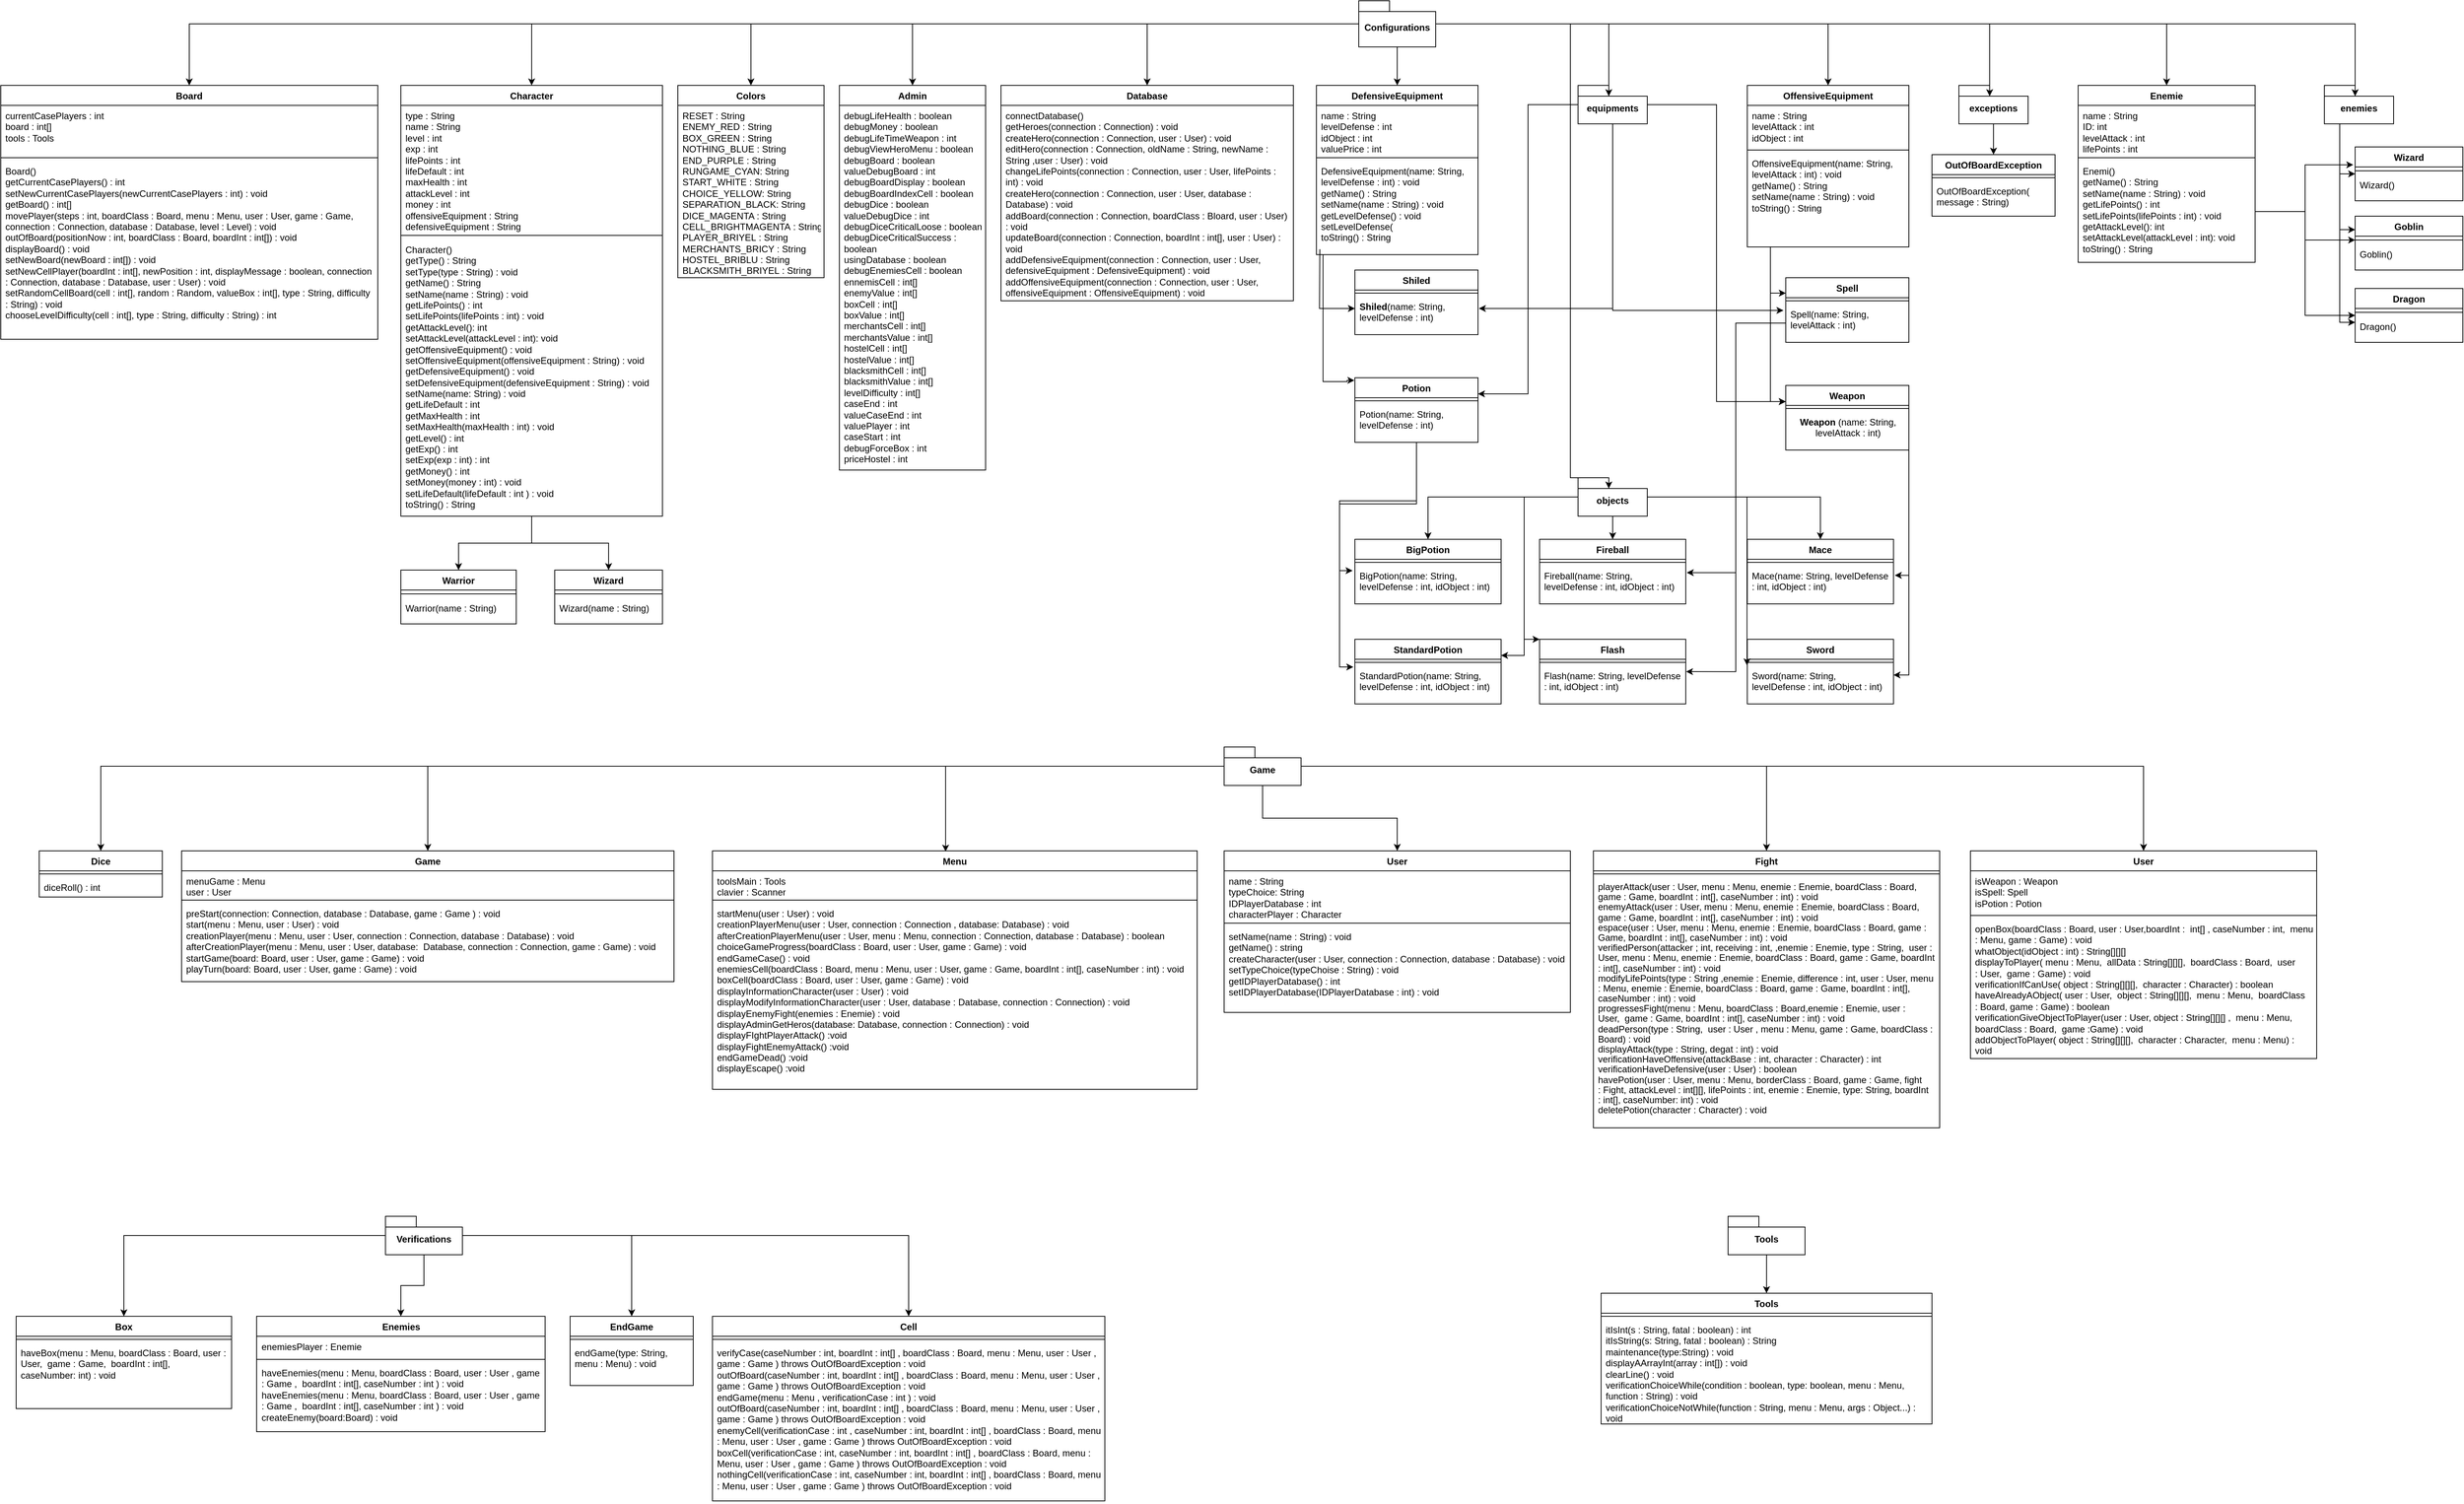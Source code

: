 <mxfile version="28.0.7">
  <diagram name="Page-1" id="CrOnmMi4J_5lJoW1jnji">
    <mxGraphModel dx="5704" dy="2904" grid="1" gridSize="10" guides="1" tooltips="1" connect="1" arrows="1" fold="1" page="1" pageScale="1" pageWidth="3300" pageHeight="2339" math="0" shadow="0">
      <root>
        <mxCell id="0" />
        <mxCell id="1" parent="0" />
        <mxCell id="Xvq-lza0X-djxPscBTqz-2" value="Board" style="swimlane;fontStyle=1;align=center;verticalAlign=top;childLayout=stackLayout;horizontal=1;startSize=26;horizontalStack=0;resizeParent=1;resizeParentMax=0;resizeLast=0;collapsible=1;marginBottom=0;whiteSpace=wrap;html=1;" parent="1" vertex="1">
          <mxGeometry x="10" y="140" width="490" height="330" as="geometry" />
        </mxCell>
        <mxCell id="Xvq-lza0X-djxPscBTqz-3" value="&lt;div&gt;currentCasePlayers : int&lt;/div&gt;&lt;div&gt;board : int[]&lt;/div&gt;&lt;div&gt;tools : Tools&lt;/div&gt;" style="text;strokeColor=none;fillColor=none;align=left;verticalAlign=top;spacingLeft=4;spacingRight=4;overflow=hidden;rotatable=0;points=[[0,0.5],[1,0.5]];portConstraint=eastwest;whiteSpace=wrap;html=1;" parent="Xvq-lza0X-djxPscBTqz-2" vertex="1">
          <mxGeometry y="26" width="490" height="64" as="geometry" />
        </mxCell>
        <mxCell id="Xvq-lza0X-djxPscBTqz-4" value="" style="line;strokeWidth=1;fillColor=none;align=left;verticalAlign=middle;spacingTop=-1;spacingLeft=3;spacingRight=3;rotatable=0;labelPosition=right;points=[];portConstraint=eastwest;strokeColor=inherit;" parent="Xvq-lza0X-djxPscBTqz-2" vertex="1">
          <mxGeometry y="90" width="490" height="8" as="geometry" />
        </mxCell>
        <mxCell id="Xvq-lza0X-djxPscBTqz-5" value="&lt;div&gt;Board()&lt;/div&gt;&lt;div&gt;getCurrentCasePlayers() : int&lt;/div&gt;&lt;div&gt;setNewCurrentCasePlayers(newCurrentCasePlayers : int) : void&lt;/div&gt;&lt;div&gt;getBoard() : int[]&lt;/div&gt;&lt;div&gt;movePlayer(steps : int, boardClass : Board, menu : Menu, user : User, game : Game, connection : Connection, database : Database, level : Level) : void&lt;/div&gt;&lt;div&gt;outOfBoard(positionNow : int, boardClass : Board, boardInt : int[]) : void&lt;/div&gt;&lt;div&gt;displayBoard() : void&lt;/div&gt;&lt;div&gt;setNewBoard(newBoard : int[]) : void&lt;/div&gt;&lt;div&gt;setNewCellPlayer(boardInt : int[], newPosition : int, displayMessage : boolean, connection : Connection, database : Database, user : User) : void&lt;br&gt;setRandomCellBoard(cell : int[], random : Random, valueBox : int[], type : String, difficulty : String) : void&lt;/div&gt;&lt;div&gt;chooseLevelDifficulty(cell : int[], type : String, difficulty : String) : int&lt;/div&gt;" style="text;strokeColor=none;fillColor=none;align=left;verticalAlign=top;spacingLeft=4;spacingRight=4;overflow=hidden;rotatable=0;points=[[0,0.5],[1,0.5]];portConstraint=eastwest;whiteSpace=wrap;html=1;" parent="Xvq-lza0X-djxPscBTqz-2" vertex="1">
          <mxGeometry y="98" width="490" height="232" as="geometry" />
        </mxCell>
        <mxCell id="pagqS9b1QipSSQt8SLFa-83" style="edgeStyle=orthogonalEdgeStyle;rounded=0;orthogonalLoop=1;jettySize=auto;html=1;entryX=0.5;entryY=0;entryDx=0;entryDy=0;" parent="1" source="mu9f99pklsNn_qZX0C5U-1" target="Xvq-lza0X-djxPscBTqz-2" edge="1">
          <mxGeometry relative="1" as="geometry" />
        </mxCell>
        <mxCell id="pagqS9b1QipSSQt8SLFa-84" style="edgeStyle=orthogonalEdgeStyle;rounded=0;orthogonalLoop=1;jettySize=auto;html=1;entryX=0.5;entryY=0;entryDx=0;entryDy=0;" parent="1" source="mu9f99pklsNn_qZX0C5U-1" target="kYztOx51puu3Mf80ylwT-2" edge="1">
          <mxGeometry relative="1" as="geometry" />
        </mxCell>
        <mxCell id="pagqS9b1QipSSQt8SLFa-85" style="edgeStyle=orthogonalEdgeStyle;rounded=0;orthogonalLoop=1;jettySize=auto;html=1;entryX=0.5;entryY=0;entryDx=0;entryDy=0;" parent="1" source="mu9f99pklsNn_qZX0C5U-1" target="kYztOx51puu3Mf80ylwT-6" edge="1">
          <mxGeometry relative="1" as="geometry" />
        </mxCell>
        <mxCell id="pagqS9b1QipSSQt8SLFa-86" style="edgeStyle=orthogonalEdgeStyle;rounded=0;orthogonalLoop=1;jettySize=auto;html=1;entryX=0.5;entryY=0;entryDx=0;entryDy=0;" parent="1" source="mu9f99pklsNn_qZX0C5U-1" target="pagqS9b1QipSSQt8SLFa-6" edge="1">
          <mxGeometry relative="1" as="geometry" />
        </mxCell>
        <mxCell id="pagqS9b1QipSSQt8SLFa-87" style="edgeStyle=orthogonalEdgeStyle;rounded=0;orthogonalLoop=1;jettySize=auto;html=1;entryX=0.5;entryY=0;entryDx=0;entryDy=0;" parent="1" source="mu9f99pklsNn_qZX0C5U-1" target="pagqS9b1QipSSQt8SLFa-10" edge="1">
          <mxGeometry relative="1" as="geometry" />
        </mxCell>
        <mxCell id="pagqS9b1QipSSQt8SLFa-88" style="edgeStyle=orthogonalEdgeStyle;rounded=0;orthogonalLoop=1;jettySize=auto;html=1;entryX=0.5;entryY=0;entryDx=0;entryDy=0;" parent="1" source="mu9f99pklsNn_qZX0C5U-1" target="kYztOx51puu3Mf80ylwT-15" edge="1">
          <mxGeometry relative="1" as="geometry" />
        </mxCell>
        <mxCell id="pagqS9b1QipSSQt8SLFa-91" style="edgeStyle=orthogonalEdgeStyle;rounded=0;orthogonalLoop=1;jettySize=auto;html=1;entryX=0.5;entryY=0;entryDx=0;entryDy=0;" parent="1" source="mu9f99pklsNn_qZX0C5U-1" target="kYztOx51puu3Mf80ylwT-19" edge="1">
          <mxGeometry relative="1" as="geometry" />
        </mxCell>
        <mxCell id="pagqS9b1QipSSQt8SLFa-93" style="edgeStyle=orthogonalEdgeStyle;rounded=0;orthogonalLoop=1;jettySize=auto;html=1;entryX=0.5;entryY=0;entryDx=0;entryDy=0;" parent="1" source="mu9f99pklsNn_qZX0C5U-1" target="pagqS9b1QipSSQt8SLFa-30" edge="1">
          <mxGeometry relative="1" as="geometry" />
        </mxCell>
        <mxCell id="mu9f99pklsNn_qZX0C5U-1" value="Configurations" style="shape=folder;fontStyle=1;spacingTop=10;tabWidth=40;tabHeight=14;tabPosition=left;html=1;whiteSpace=wrap;" parent="1" vertex="1">
          <mxGeometry x="1775" y="30" width="100" height="60" as="geometry" />
        </mxCell>
        <mxCell id="pagqS9b1QipSSQt8SLFa-109" style="edgeStyle=orthogonalEdgeStyle;rounded=0;orthogonalLoop=1;jettySize=auto;html=1;entryX=0.5;entryY=0;entryDx=0;entryDy=0;" parent="1" source="mu9f99pklsNn_qZX0C5U-36" target="mu9f99pklsNn_qZX0C5U-37" edge="1">
          <mxGeometry relative="1" as="geometry" />
        </mxCell>
        <mxCell id="pagqS9b1QipSSQt8SLFa-110" style="edgeStyle=orthogonalEdgeStyle;rounded=0;orthogonalLoop=1;jettySize=auto;html=1;entryX=0.5;entryY=0;entryDx=0;entryDy=0;" parent="1" source="mu9f99pklsNn_qZX0C5U-36" target="mu9f99pklsNn_qZX0C5U-41" edge="1">
          <mxGeometry relative="1" as="geometry" />
        </mxCell>
        <mxCell id="pagqS9b1QipSSQt8SLFa-112" style="edgeStyle=orthogonalEdgeStyle;rounded=0;orthogonalLoop=1;jettySize=auto;html=1;entryX=0.5;entryY=0;entryDx=0;entryDy=0;" parent="1" source="mu9f99pklsNn_qZX0C5U-36" target="kYztOx51puu3Mf80ylwT-74" edge="1">
          <mxGeometry relative="1" as="geometry" />
        </mxCell>
        <mxCell id="pagqS9b1QipSSQt8SLFa-113" style="edgeStyle=orthogonalEdgeStyle;rounded=0;orthogonalLoop=1;jettySize=auto;html=1;entryX=0.5;entryY=0;entryDx=0;entryDy=0;" parent="1" source="mu9f99pklsNn_qZX0C5U-36" target="pagqS9b1QipSSQt8SLFa-96" edge="1">
          <mxGeometry relative="1" as="geometry" />
        </mxCell>
        <mxCell id="pagqS9b1QipSSQt8SLFa-114" style="edgeStyle=orthogonalEdgeStyle;rounded=0;orthogonalLoop=1;jettySize=auto;html=1;entryX=0.5;entryY=0;entryDx=0;entryDy=0;" parent="1" source="mu9f99pklsNn_qZX0C5U-36" target="pagqS9b1QipSSQt8SLFa-101" edge="1">
          <mxGeometry relative="1" as="geometry" />
        </mxCell>
        <mxCell id="mu9f99pklsNn_qZX0C5U-36" value="Game" style="shape=folder;fontStyle=1;spacingTop=10;tabWidth=40;tabHeight=14;tabPosition=left;html=1;whiteSpace=wrap;" parent="1" vertex="1">
          <mxGeometry x="1600" y="1000" width="100" height="50" as="geometry" />
        </mxCell>
        <mxCell id="mu9f99pklsNn_qZX0C5U-37" value="Dice" style="swimlane;fontStyle=1;align=center;verticalAlign=top;childLayout=stackLayout;horizontal=1;startSize=26;horizontalStack=0;resizeParent=1;resizeParentMax=0;resizeLast=0;collapsible=1;marginBottom=0;whiteSpace=wrap;html=1;" parent="1" vertex="1">
          <mxGeometry x="60" y="1135" width="160" height="60" as="geometry" />
        </mxCell>
        <mxCell id="mu9f99pklsNn_qZX0C5U-39" value="" style="line;strokeWidth=1;fillColor=none;align=left;verticalAlign=middle;spacingTop=-1;spacingLeft=3;spacingRight=3;rotatable=0;labelPosition=right;points=[];portConstraint=eastwest;strokeColor=inherit;" parent="mu9f99pklsNn_qZX0C5U-37" vertex="1">
          <mxGeometry y="26" width="160" height="8" as="geometry" />
        </mxCell>
        <mxCell id="mu9f99pklsNn_qZX0C5U-40" value="diceRoll() : int" style="text;strokeColor=none;fillColor=none;align=left;verticalAlign=top;spacingLeft=4;spacingRight=4;overflow=hidden;rotatable=0;points=[[0,0.5],[1,0.5]];portConstraint=eastwest;whiteSpace=wrap;html=1;" parent="mu9f99pklsNn_qZX0C5U-37" vertex="1">
          <mxGeometry y="34" width="160" height="26" as="geometry" />
        </mxCell>
        <mxCell id="mu9f99pklsNn_qZX0C5U-41" value="Game" style="swimlane;fontStyle=1;align=center;verticalAlign=top;childLayout=stackLayout;horizontal=1;startSize=26;horizontalStack=0;resizeParent=1;resizeParentMax=0;resizeLast=0;collapsible=1;marginBottom=0;whiteSpace=wrap;html=1;" parent="1" vertex="1">
          <mxGeometry x="245" y="1135" width="640" height="170" as="geometry" />
        </mxCell>
        <mxCell id="mu9f99pklsNn_qZX0C5U-42" value="menuGame : Menu&lt;div&gt;user : User&lt;/div&gt;" style="text;strokeColor=none;fillColor=none;align=left;verticalAlign=top;spacingLeft=4;spacingRight=4;overflow=hidden;rotatable=0;points=[[0,0.5],[1,0.5]];portConstraint=eastwest;whiteSpace=wrap;html=1;" parent="mu9f99pklsNn_qZX0C5U-41" vertex="1">
          <mxGeometry y="26" width="640" height="34" as="geometry" />
        </mxCell>
        <mxCell id="mu9f99pklsNn_qZX0C5U-43" value="" style="line;strokeWidth=1;fillColor=none;align=left;verticalAlign=middle;spacingTop=-1;spacingLeft=3;spacingRight=3;rotatable=0;labelPosition=right;points=[];portConstraint=eastwest;strokeColor=inherit;" parent="mu9f99pklsNn_qZX0C5U-41" vertex="1">
          <mxGeometry y="60" width="640" height="8" as="geometry" />
        </mxCell>
        <mxCell id="mu9f99pklsNn_qZX0C5U-44" value="&lt;div&gt;preStart(connection: Connection, database : Database, game : Game ) : void&lt;/div&gt;start(menu : Menu, user : User) : void&lt;div&gt;creationPlayer&lt;span style=&quot;background-color: transparent; color: light-dark(rgb(0, 0, 0), rgb(255, 255, 255));&quot;&gt;(menu : Menu, user : User, connection : Connection, database : Database) : void&lt;/span&gt;&lt;/div&gt;&lt;div&gt;afterCreationPlayer(menu : Menu, user : User, database:&amp;nbsp; Database, connection : Connection, game : Game) : void&lt;span style=&quot;background-color: transparent; color: light-dark(rgb(0, 0, 0), rgb(255, 255, 255));&quot;&gt;&lt;/span&gt;&lt;/div&gt;&lt;div&gt;startGame(board: Board, user : User, game : Game) : void&lt;/div&gt;&lt;div&gt;playTurn(board: Board, user : User, game : Game) : void&lt;/div&gt;" style="text;strokeColor=none;fillColor=none;align=left;verticalAlign=top;spacingLeft=4;spacingRight=4;overflow=hidden;rotatable=0;points=[[0,0.5],[1,0.5]];portConstraint=eastwest;whiteSpace=wrap;html=1;" parent="mu9f99pklsNn_qZX0C5U-41" vertex="1">
          <mxGeometry y="68" width="640" height="102" as="geometry" />
        </mxCell>
        <mxCell id="mu9f99pklsNn_qZX0C5U-58" value="Box" style="swimlane;fontStyle=1;align=center;verticalAlign=top;childLayout=stackLayout;horizontal=1;startSize=26;horizontalStack=0;resizeParent=1;resizeParentMax=0;resizeLast=0;collapsible=1;marginBottom=0;whiteSpace=wrap;html=1;" parent="1" vertex="1">
          <mxGeometry x="30" y="1740" width="280" height="120" as="geometry" />
        </mxCell>
        <mxCell id="mu9f99pklsNn_qZX0C5U-60" value="" style="line;strokeWidth=1;fillColor=none;align=left;verticalAlign=middle;spacingTop=-1;spacingLeft=3;spacingRight=3;rotatable=0;labelPosition=right;points=[];portConstraint=eastwest;strokeColor=inherit;" parent="mu9f99pklsNn_qZX0C5U-58" vertex="1">
          <mxGeometry y="26" width="280" height="8" as="geometry" />
        </mxCell>
        <mxCell id="mu9f99pklsNn_qZX0C5U-61" value="haveBox(menu : Menu, boardClass : Board, user : User,&amp;nbsp; game : Game,&amp;nbsp; boardInt : int[],&amp;nbsp; caseNumber: int) : void" style="text;strokeColor=none;fillColor=none;align=left;verticalAlign=top;spacingLeft=4;spacingRight=4;overflow=hidden;rotatable=0;points=[[0,0.5],[1,0.5]];portConstraint=eastwest;whiteSpace=wrap;html=1;" parent="mu9f99pklsNn_qZX0C5U-58" vertex="1">
          <mxGeometry y="34" width="280" height="86" as="geometry" />
        </mxCell>
        <mxCell id="mu9f99pklsNn_qZX0C5U-62" style="edgeStyle=orthogonalEdgeStyle;rounded=0;orthogonalLoop=1;jettySize=auto;html=1;entryX=0.5;entryY=0;entryDx=0;entryDy=0;" parent="1" source="mu9f99pklsNn_qZX0C5U-65" target="mu9f99pklsNn_qZX0C5U-58" edge="1">
          <mxGeometry relative="1" as="geometry" />
        </mxCell>
        <mxCell id="GvkOkcemFnVWm2Thvm6O-7" style="edgeStyle=orthogonalEdgeStyle;rounded=0;orthogonalLoop=1;jettySize=auto;html=1;entryX=0.5;entryY=0;entryDx=0;entryDy=0;" parent="1" source="mu9f99pklsNn_qZX0C5U-65" target="GvkOkcemFnVWm2Thvm6O-3" edge="1">
          <mxGeometry relative="1" as="geometry" />
        </mxCell>
        <mxCell id="GvkOkcemFnVWm2Thvm6O-8" style="edgeStyle=orthogonalEdgeStyle;rounded=0;orthogonalLoop=1;jettySize=auto;html=1;entryX=0.5;entryY=0;entryDx=0;entryDy=0;" parent="1" source="mu9f99pklsNn_qZX0C5U-65" target="mu9f99pklsNn_qZX0C5U-70" edge="1">
          <mxGeometry relative="1" as="geometry" />
        </mxCell>
        <mxCell id="GvkOkcemFnVWm2Thvm6O-9" style="edgeStyle=orthogonalEdgeStyle;rounded=0;orthogonalLoop=1;jettySize=auto;html=1;entryX=0.5;entryY=0;entryDx=0;entryDy=0;" parent="1" source="mu9f99pklsNn_qZX0C5U-65" target="mu9f99pklsNn_qZX0C5U-74" edge="1">
          <mxGeometry relative="1" as="geometry" />
        </mxCell>
        <mxCell id="mu9f99pklsNn_qZX0C5U-65" value="Verifications" style="shape=folder;fontStyle=1;spacingTop=10;tabWidth=40;tabHeight=14;tabPosition=left;html=1;whiteSpace=wrap;" parent="1" vertex="1">
          <mxGeometry x="510" y="1610" width="100" height="50" as="geometry" />
        </mxCell>
        <mxCell id="mu9f99pklsNn_qZX0C5U-70" value="EndGame" style="swimlane;fontStyle=1;align=center;verticalAlign=top;childLayout=stackLayout;horizontal=1;startSize=26;horizontalStack=0;resizeParent=1;resizeParentMax=0;resizeLast=0;collapsible=1;marginBottom=0;whiteSpace=wrap;html=1;" parent="1" vertex="1">
          <mxGeometry x="750" y="1740" width="160" height="90" as="geometry" />
        </mxCell>
        <mxCell id="mu9f99pklsNn_qZX0C5U-72" value="" style="line;strokeWidth=1;fillColor=none;align=left;verticalAlign=middle;spacingTop=-1;spacingLeft=3;spacingRight=3;rotatable=0;labelPosition=right;points=[];portConstraint=eastwest;strokeColor=inherit;" parent="mu9f99pklsNn_qZX0C5U-70" vertex="1">
          <mxGeometry y="26" width="160" height="8" as="geometry" />
        </mxCell>
        <mxCell id="mu9f99pklsNn_qZX0C5U-73" value="endGame(type: String, menu : Menu) : void" style="text;strokeColor=none;fillColor=none;align=left;verticalAlign=top;spacingLeft=4;spacingRight=4;overflow=hidden;rotatable=0;points=[[0,0.5],[1,0.5]];portConstraint=eastwest;whiteSpace=wrap;html=1;" parent="mu9f99pklsNn_qZX0C5U-70" vertex="1">
          <mxGeometry y="34" width="160" height="56" as="geometry" />
        </mxCell>
        <mxCell id="mu9f99pklsNn_qZX0C5U-74" value="Cell" style="swimlane;fontStyle=1;align=center;verticalAlign=top;childLayout=stackLayout;horizontal=1;startSize=26;horizontalStack=0;resizeParent=1;resizeParentMax=0;resizeLast=0;collapsible=1;marginBottom=0;whiteSpace=wrap;html=1;" parent="1" vertex="1">
          <mxGeometry x="935" y="1740" width="510" height="240" as="geometry" />
        </mxCell>
        <mxCell id="mu9f99pklsNn_qZX0C5U-76" value="" style="line;strokeWidth=1;fillColor=none;align=left;verticalAlign=middle;spacingTop=-1;spacingLeft=3;spacingRight=3;rotatable=0;labelPosition=right;points=[];portConstraint=eastwest;strokeColor=inherit;" parent="mu9f99pklsNn_qZX0C5U-74" vertex="1">
          <mxGeometry y="26" width="510" height="8" as="geometry" />
        </mxCell>
        <mxCell id="mu9f99pklsNn_qZX0C5U-77" value="verifyCase(caseNumber : int, boardInt : int[] , boardClass : Board, menu : Menu, user : User&amp;nbsp;, game : Game&amp;nbsp;) throws OutOfBoardException : void&amp;nbsp;&lt;div&gt;outOfBoard(caseNumber : int, boardInt : int[] , boardClass : Board, menu : Menu, user : User&amp;nbsp;, game : Game&amp;nbsp;) throws OutOfBoardException : void&amp;nbsp;&lt;/div&gt;&lt;div&gt;endGame(menu :&amp;nbsp;&lt;span style=&quot;background-color: transparent; color: light-dark(rgb(0, 0, 0), rgb(255, 255, 255));&quot;&gt;Menu&lt;/span&gt;&lt;span style=&quot;background-color: transparent; color: light-dark(rgb(0, 0, 0), rgb(255, 255, 255));&quot;&gt;&amp;nbsp;&lt;/span&gt;&lt;span style=&quot;background-color: transparent; color: light-dark(rgb(0, 0, 0), rgb(255, 255, 255));&quot;&gt;, verificationCase :&amp;nbsp;&lt;/span&gt;&lt;span style=&quot;background-color: transparent; color: light-dark(rgb(0, 0, 0), rgb(255, 255, 255));&quot;&gt;int&lt;/span&gt;&lt;span style=&quot;background-color: transparent; color: light-dark(rgb(0, 0, 0), rgb(255, 255, 255));&quot;&gt;&amp;nbsp;&lt;/span&gt;&lt;span style=&quot;background-color: transparent; color: light-dark(rgb(0, 0, 0), rgb(255, 255, 255));&quot;&gt;) : void&lt;/span&gt;&lt;/div&gt;&lt;div&gt;outOfBoard(caseNumber : int, boardInt : int[] , boardClass : Board, menu : Menu, user : User&amp;nbsp;, game : Game&amp;nbsp;) throws OutOfBoardException : void&amp;nbsp;&lt;/div&gt;&lt;div&gt;enemyCell(verificationCase :&amp;nbsp;&lt;span style=&quot;background-color: transparent; color: light-dark(rgb(0, 0, 0), rgb(255, 255, 255));&quot;&gt;int&lt;/span&gt;&lt;span style=&quot;background-color: transparent; color: light-dark(rgb(0, 0, 0), rgb(255, 255, 255));&quot;&gt;&amp;nbsp;&lt;/span&gt;&lt;span style=&quot;background-color: transparent; color: light-dark(rgb(0, 0, 0), rgb(255, 255, 255));&quot;&gt;, caseNumber : int, boardInt : int[] , boardClass : Board, menu : Menu, user : User&amp;nbsp;, game : Game&amp;nbsp;) throws OutOfBoardException : void&amp;nbsp;&lt;/span&gt;&lt;/div&gt;&lt;div&gt;boxCell(verificationCase : int, caseNumber : int, boardInt : int[] , boardClass : Board, menu : Menu, user : User&amp;nbsp;, game : Game&amp;nbsp;) throws OutOfBoardException : void&amp;nbsp;&lt;/div&gt;&lt;div&gt;nothingCell(verificationCase : int, caseNumber : int, boardInt : int[] , boardClass : Board, menu : Menu, user : User&amp;nbsp;, game : Game&amp;nbsp;) throws OutOfBoardException : void&amp;nbsp;&lt;/div&gt;" style="text;strokeColor=none;fillColor=none;align=left;verticalAlign=top;spacingLeft=4;spacingRight=4;overflow=hidden;rotatable=0;points=[[0,0.5],[1,0.5]];portConstraint=eastwest;whiteSpace=wrap;html=1;" parent="mu9f99pklsNn_qZX0C5U-74" vertex="1">
          <mxGeometry y="34" width="510" height="206" as="geometry" />
        </mxCell>
        <mxCell id="pagqS9b1QipSSQt8SLFa-2" style="edgeStyle=orthogonalEdgeStyle;rounded=0;orthogonalLoop=1;jettySize=auto;html=1;entryX=0.5;entryY=0;entryDx=0;entryDy=0;" parent="1" source="kYztOx51puu3Mf80ylwT-2" target="kYztOx51puu3Mf80ylwT-28" edge="1">
          <mxGeometry relative="1" as="geometry" />
        </mxCell>
        <mxCell id="pagqS9b1QipSSQt8SLFa-3" style="edgeStyle=orthogonalEdgeStyle;rounded=0;orthogonalLoop=1;jettySize=auto;html=1;entryX=0.5;entryY=0;entryDx=0;entryDy=0;" parent="1" source="kYztOx51puu3Mf80ylwT-2" target="kYztOx51puu3Mf80ylwT-33" edge="1">
          <mxGeometry relative="1" as="geometry" />
        </mxCell>
        <mxCell id="kYztOx51puu3Mf80ylwT-2" value="Character" style="swimlane;fontStyle=1;align=center;verticalAlign=top;childLayout=stackLayout;horizontal=1;startSize=26;horizontalStack=0;resizeParent=1;resizeParentMax=0;resizeLast=0;collapsible=1;marginBottom=0;whiteSpace=wrap;html=1;" parent="1" vertex="1">
          <mxGeometry x="530" y="140" width="340" height="560" as="geometry" />
        </mxCell>
        <mxCell id="kYztOx51puu3Mf80ylwT-3" value="&lt;div&gt;type :&amp;nbsp;&lt;span style=&quot;background-color: transparent; color: light-dark(rgb(0, 0, 0), rgb(255, 255, 255));&quot;&gt;String&lt;/span&gt;&lt;/div&gt;&lt;div&gt;&lt;span style=&quot;background-color: transparent; color: light-dark(rgb(0, 0, 0), rgb(255, 255, 255));&quot;&gt;name&amp;nbsp;&lt;/span&gt;&lt;span style=&quot;background-color: transparent; color: light-dark(rgb(0, 0, 0), rgb(255, 255, 255));&quot;&gt;:&amp;nbsp;&lt;/span&gt;&lt;span style=&quot;background-color: transparent; color: light-dark(rgb(0, 0, 0), rgb(255, 255, 255));&quot;&gt;String&lt;/span&gt;&lt;/div&gt;&lt;div&gt;&lt;span style=&quot;background-color: transparent; color: light-dark(rgb(0, 0, 0), rgb(255, 255, 255));&quot;&gt;level : int&lt;/span&gt;&lt;/div&gt;&lt;div&gt;&lt;span style=&quot;background-color: transparent; color: light-dark(rgb(0, 0, 0), rgb(255, 255, 255));&quot;&gt;exp : int&lt;/span&gt;&lt;/div&gt;&lt;div&gt;&lt;span style=&quot;background-color: transparent; color: light-dark(rgb(0, 0, 0), rgb(255, 255, 255));&quot;&gt;lifePoints&amp;nbsp;&lt;/span&gt;&lt;span style=&quot;background-color: transparent; color: light-dark(rgb(0, 0, 0), rgb(255, 255, 255));&quot;&gt;:&amp;nbsp;&lt;/span&gt;&lt;span style=&quot;background-color: transparent; color: light-dark(rgb(0, 0, 0), rgb(255, 255, 255));&quot;&gt;int&lt;/span&gt;&lt;/div&gt;&lt;div&gt;&lt;span style=&quot;background-color: transparent; color: light-dark(rgb(0, 0, 0), rgb(255, 255, 255));&quot;&gt;lifeDefault : int&lt;/span&gt;&lt;/div&gt;&lt;div&gt;maxHealth : int&lt;/div&gt;&lt;div&gt;&lt;span style=&quot;background-color: transparent; color: light-dark(rgb(0, 0, 0), rgb(255, 255, 255));&quot;&gt;attackLevel&amp;nbsp;&lt;/span&gt;&lt;span style=&quot;background-color: transparent; color: light-dark(rgb(0, 0, 0), rgb(255, 255, 255));&quot;&gt;:&amp;nbsp;&lt;/span&gt;&lt;span style=&quot;background-color: transparent; color: light-dark(rgb(0, 0, 0), rgb(255, 255, 255));&quot;&gt;int&lt;/span&gt;&lt;/div&gt;&lt;div&gt;money : int&lt;/div&gt;&lt;div&gt;offensiveEquipment&amp;nbsp;&lt;span style=&quot;background-color: transparent; color: light-dark(rgb(0, 0, 0), rgb(255, 255, 255));&quot;&gt;:&amp;nbsp;&lt;/span&gt;&lt;span style=&quot;background-color: transparent; color: light-dark(rgb(0, 0, 0), rgb(255, 255, 255));&quot;&gt;String&lt;/span&gt;&lt;/div&gt;&lt;div&gt;&lt;span style=&quot;background-color: transparent; color: light-dark(rgb(0, 0, 0), rgb(255, 255, 255));&quot;&gt;defensiveEquipment&amp;nbsp;&lt;/span&gt;&lt;span style=&quot;background-color: transparent; color: light-dark(rgb(0, 0, 0), rgb(255, 255, 255));&quot;&gt;:&amp;nbsp;&lt;/span&gt;&lt;span style=&quot;background-color: transparent; color: light-dark(rgb(0, 0, 0), rgb(255, 255, 255));&quot;&gt;String&lt;/span&gt;&lt;/div&gt;&lt;div&gt;&lt;span style=&quot;background-color: transparent; color: light-dark(rgb(0, 0, 0), rgb(255, 255, 255));&quot;&gt;&lt;br&gt;&lt;/span&gt;&lt;/div&gt;" style="text;strokeColor=none;fillColor=none;align=left;verticalAlign=top;spacingLeft=4;spacingRight=4;overflow=hidden;rotatable=0;points=[[0,0.5],[1,0.5]];portConstraint=eastwest;whiteSpace=wrap;html=1;" parent="kYztOx51puu3Mf80ylwT-2" vertex="1">
          <mxGeometry y="26" width="340" height="164" as="geometry" />
        </mxCell>
        <mxCell id="kYztOx51puu3Mf80ylwT-4" value="" style="line;strokeWidth=1;fillColor=none;align=left;verticalAlign=middle;spacingTop=-1;spacingLeft=3;spacingRight=3;rotatable=0;labelPosition=right;points=[];portConstraint=eastwest;strokeColor=inherit;" parent="kYztOx51puu3Mf80ylwT-2" vertex="1">
          <mxGeometry y="190" width="340" height="10" as="geometry" />
        </mxCell>
        <mxCell id="kYztOx51puu3Mf80ylwT-5" value="&lt;div&gt;Character()&lt;br&gt;getType() : String&lt;/div&gt;&lt;div&gt;setType(type : String) : void&lt;/div&gt;&lt;div&gt;getName() : String&lt;/div&gt;&lt;div&gt;setName(name : String) : void&lt;/div&gt;&lt;div&gt;getLifePoints() : int&lt;br&gt;setLifePoints(lifePoints : int) : void&lt;/div&gt;&lt;div&gt;getAttackLevel()&lt;span style=&quot;background-color: transparent; color: light-dark(rgb(0, 0, 0), rgb(255, 255, 255));&quot;&gt;: int&lt;/span&gt;&lt;/div&gt;&lt;div&gt;&lt;span style=&quot;background-color: transparent; color: light-dark(rgb(0, 0, 0), rgb(255, 255, 255));&quot;&gt;setAttackLevel(attackLevel : int): void&lt;/span&gt;&lt;/div&gt;&lt;div&gt;getOffensiveEquipment() : void&lt;/div&gt;&lt;div&gt;setOffensiveEquipment(offensiveEquipment : String) : void&lt;/div&gt;&lt;div&gt;&lt;div&gt;getDefensiveEquipment() : void&lt;/div&gt;&lt;div&gt;setDefensiveEquipment(defensiveEquipment : String) : void&lt;/div&gt;&lt;/div&gt;&lt;div&gt;setName(name: String) : void&lt;/div&gt;&lt;div&gt;getLifeDefault : int&lt;/div&gt;&lt;div&gt;getMaxHealth : int&lt;/div&gt;&lt;div&gt;setMaxHealth(maxHealth : int) : void&lt;/div&gt;&lt;div&gt;getLevel() : int&lt;/div&gt;&lt;div&gt;getExp() : int&lt;/div&gt;&lt;div&gt;setExp(exp : int) : int&lt;/div&gt;&lt;div&gt;getMoney() : int&lt;/div&gt;&lt;div&gt;setMoney(money : int) : void&lt;/div&gt;&lt;div&gt;setLifeDefault(lifeDefault : int ) : void&lt;/div&gt;&lt;div&gt;toString() : String&lt;/div&gt;" style="text;strokeColor=none;fillColor=none;align=left;verticalAlign=top;spacingLeft=4;spacingRight=4;overflow=hidden;rotatable=0;points=[[0,0.5],[1,0.5]];portConstraint=eastwest;whiteSpace=wrap;html=1;" parent="kYztOx51puu3Mf80ylwT-2" vertex="1">
          <mxGeometry y="200" width="340" height="360" as="geometry" />
        </mxCell>
        <mxCell id="kYztOx51puu3Mf80ylwT-6" value="Colors" style="swimlane;fontStyle=1;align=center;verticalAlign=top;childLayout=stackLayout;horizontal=1;startSize=26;horizontalStack=0;resizeParent=1;resizeParentMax=0;resizeLast=0;collapsible=1;marginBottom=0;whiteSpace=wrap;html=1;" parent="1" vertex="1">
          <mxGeometry x="890" y="140" width="190" height="250" as="geometry" />
        </mxCell>
        <mxCell id="kYztOx51puu3Mf80ylwT-7" value="&lt;div&gt;RESET :&amp;nbsp;&lt;span style=&quot;background-color: transparent; color: light-dark(rgb(0, 0, 0), rgb(255, 255, 255));&quot;&gt;String&lt;/span&gt;&lt;/div&gt;&lt;div&gt;ENEMY_RED&amp;nbsp;&lt;span style=&quot;background-color: transparent; color: light-dark(rgb(0, 0, 0), rgb(255, 255, 255));&quot;&gt;:&amp;nbsp;&lt;/span&gt;&lt;span style=&quot;background-color: transparent; color: light-dark(rgb(0, 0, 0), rgb(255, 255, 255));&quot;&gt;String&lt;/span&gt;&lt;/div&gt;&lt;div&gt;BOX_GREEN&amp;nbsp;&lt;span style=&quot;color: light-dark(rgb(0, 0, 0), rgb(255, 255, 255)); background-color: transparent;&quot;&gt;:&amp;nbsp;&lt;/span&gt;&lt;span style=&quot;color: light-dark(rgb(0, 0, 0), rgb(255, 255, 255)); background-color: transparent;&quot;&gt;String&lt;/span&gt;&lt;span style=&quot;background-color: transparent; color: light-dark(rgb(0, 0, 0), rgb(255, 255, 255));&quot;&gt;&lt;/span&gt;&lt;/div&gt;&lt;div&gt;NOTHING_BLUE&amp;nbsp;&lt;span style=&quot;background-color: transparent; color: light-dark(rgb(0, 0, 0), rgb(255, 255, 255));&quot;&gt;:&amp;nbsp;&lt;/span&gt;&lt;span style=&quot;background-color: transparent; color: light-dark(rgb(0, 0, 0), rgb(255, 255, 255));&quot;&gt;String&lt;/span&gt;&lt;/div&gt;&lt;div&gt;END_PURPLE&amp;nbsp;&lt;span style=&quot;background-color: transparent; color: light-dark(rgb(0, 0, 0), rgb(255, 255, 255));&quot;&gt;:&amp;nbsp;&lt;/span&gt;&lt;span style=&quot;background-color: transparent; color: light-dark(rgb(0, 0, 0), rgb(255, 255, 255));&quot;&gt;String&lt;/span&gt;&lt;/div&gt;&lt;div&gt;RUNGAME_CYAN&lt;span style=&quot;background-color: transparent; color: light-dark(rgb(0, 0, 0), rgb(255, 255, 255));&quot;&gt;:&amp;nbsp;&lt;/span&gt;&lt;span style=&quot;background-color: transparent; color: light-dark(rgb(0, 0, 0), rgb(255, 255, 255));&quot;&gt;String&lt;/span&gt;&lt;/div&gt;&lt;div&gt;START_WHITE&amp;nbsp;&lt;span style=&quot;background-color: transparent; color: light-dark(rgb(0, 0, 0), rgb(255, 255, 255));&quot;&gt;:&amp;nbsp;&lt;/span&gt;&lt;span style=&quot;background-color: transparent; color: light-dark(rgb(0, 0, 0), rgb(255, 255, 255));&quot;&gt;String&lt;/span&gt;&lt;/div&gt;&lt;div&gt;CHOICE_YELLOW&lt;span style=&quot;background-color: transparent; color: light-dark(rgb(0, 0, 0), rgb(255, 255, 255));&quot;&gt;:&amp;nbsp;&lt;/span&gt;&lt;span style=&quot;background-color: transparent; color: light-dark(rgb(0, 0, 0), rgb(255, 255, 255));&quot;&gt;String&lt;/span&gt;&lt;/div&gt;&lt;div&gt;SEPARATION_BLACK&lt;span style=&quot;background-color: transparent; color: light-dark(rgb(0, 0, 0), rgb(255, 255, 255));&quot;&gt;:&amp;nbsp;&lt;/span&gt;&lt;span style=&quot;background-color: transparent; color: light-dark(rgb(0, 0, 0), rgb(255, 255, 255));&quot;&gt;String&lt;/span&gt;&lt;/div&gt;&lt;div&gt;&lt;div&gt;&lt;span style=&quot;background-color: transparent; color: light-dark(rgb(0, 0, 0), rgb(255, 255, 255));&quot;&gt;DICE_MAGENTA :&amp;nbsp;&lt;/span&gt;&lt;span style=&quot;background-color: transparent; color: light-dark(rgb(0, 0, 0), rgb(255, 255, 255));&quot;&gt;String&lt;/span&gt;&lt;/div&gt;&lt;/div&gt;&lt;div&gt;&lt;div&gt;&lt;span style=&quot;background-color: transparent;&quot;&gt;CELL_BRIGHTMAGENTA&lt;/span&gt;&lt;span style=&quot;background-color: transparent; color: light-dark(rgb(0, 0, 0), rgb(255, 255, 255));&quot;&gt;&amp;nbsp;&lt;/span&gt;&lt;span style=&quot;background-color: transparent; color: light-dark(rgb(0, 0, 0), rgb(255, 255, 255));&quot;&gt;:&amp;nbsp;&lt;/span&gt;&lt;span style=&quot;background-color: transparent; color: light-dark(rgb(0, 0, 0), rgb(255, 255, 255));&quot;&gt;String&lt;/span&gt;&lt;/div&gt;&lt;div&gt;PLAYER_BRIYEL&amp;nbsp;&lt;span style=&quot;background-color: transparent; color: light-dark(rgb(0, 0, 0), rgb(255, 255, 255));&quot;&gt;:&amp;nbsp;&lt;/span&gt;&lt;span style=&quot;background-color: transparent; color: light-dark(rgb(0, 0, 0), rgb(255, 255, 255));&quot;&gt;String&lt;br&gt;&lt;/span&gt;&lt;/div&gt;&lt;/div&gt;&lt;div&gt;MERCHANTS_BRICY&amp;nbsp;&lt;span style=&quot;color: light-dark(rgb(0, 0, 0), rgb(255, 255, 255)); background-color: transparent;&quot;&gt;:&amp;nbsp;&lt;/span&gt;&lt;span style=&quot;color: light-dark(rgb(0, 0, 0), rgb(255, 255, 255)); background-color: transparent;&quot;&gt;String&lt;/span&gt;&lt;span style=&quot;background-color: transparent; color: light-dark(rgb(0, 0, 0), rgb(255, 255, 255));&quot;&gt;&lt;/span&gt;&lt;/div&gt;&lt;div&gt;HOSTEL_BRIBLU&amp;nbsp;&lt;span style=&quot;color: light-dark(rgb(0, 0, 0), rgb(255, 255, 255)); background-color: transparent;&quot;&gt;:&amp;nbsp;&lt;/span&gt;&lt;span style=&quot;color: light-dark(rgb(0, 0, 0), rgb(255, 255, 255)); background-color: transparent;&quot;&gt;String&lt;/span&gt;&lt;span style=&quot;color: light-dark(rgb(0, 0, 0), rgb(255, 255, 255)); background-color: transparent;&quot;&gt;&lt;/span&gt;&lt;/div&gt;&lt;div&gt;BLACKSMITH_BRIYEL&amp;nbsp;&lt;span style=&quot;color: light-dark(rgb(0, 0, 0), rgb(255, 255, 255)); background-color: transparent;&quot;&gt;:&amp;nbsp;&lt;/span&gt;&lt;span style=&quot;color: light-dark(rgb(0, 0, 0), rgb(255, 255, 255)); background-color: transparent;&quot;&gt;String&lt;/span&gt;&lt;span style=&quot;color: light-dark(rgb(0, 0, 0), rgb(255, 255, 255)); background-color: transparent;&quot;&gt;&lt;/span&gt;&lt;/div&gt;" style="text;strokeColor=none;fillColor=none;align=left;verticalAlign=top;spacingLeft=4;spacingRight=4;overflow=hidden;rotatable=0;points=[[0,0.5],[1,0.5]];portConstraint=eastwest;whiteSpace=wrap;html=1;" parent="kYztOx51puu3Mf80ylwT-6" vertex="1">
          <mxGeometry y="26" width="190" height="224" as="geometry" />
        </mxCell>
        <mxCell id="kYztOx51puu3Mf80ylwT-15" value="DefensiveEquipment" style="swimlane;fontStyle=1;align=center;verticalAlign=top;childLayout=stackLayout;horizontal=1;startSize=26;horizontalStack=0;resizeParent=1;resizeParentMax=0;resizeLast=0;collapsible=1;marginBottom=0;whiteSpace=wrap;html=1;" parent="1" vertex="1">
          <mxGeometry x="1720" y="140" width="210" height="220" as="geometry" />
        </mxCell>
        <mxCell id="kYztOx51puu3Mf80ylwT-16" value="&lt;div&gt;name :&amp;nbsp;&lt;span style=&quot;background-color: transparent; color: light-dark(rgb(0, 0, 0), rgb(255, 255, 255));&quot;&gt;String&lt;/span&gt;&lt;/div&gt;&lt;div&gt;&lt;span style=&quot;background-color: transparent; color: light-dark(rgb(0, 0, 0), rgb(255, 255, 255));&quot;&gt;levelDefense :&amp;nbsp;&lt;/span&gt;&lt;span style=&quot;background-color: transparent; color: light-dark(rgb(0, 0, 0), rgb(255, 255, 255));&quot;&gt;int&lt;/span&gt;&lt;/div&gt;&lt;div&gt;&lt;span style=&quot;background-color: transparent; color: light-dark(rgb(0, 0, 0), rgb(255, 255, 255));&quot;&gt;idObject : int&lt;/span&gt;&lt;/div&gt;&lt;div&gt;&lt;span style=&quot;background-color: transparent; color: light-dark(rgb(0, 0, 0), rgb(255, 255, 255));&quot;&gt;valuePrice : int&lt;/span&gt;&lt;/div&gt;" style="text;strokeColor=none;fillColor=none;align=left;verticalAlign=top;spacingLeft=4;spacingRight=4;overflow=hidden;rotatable=0;points=[[0,0.5],[1,0.5]];portConstraint=eastwest;whiteSpace=wrap;html=1;" parent="kYztOx51puu3Mf80ylwT-15" vertex="1">
          <mxGeometry y="26" width="210" height="64" as="geometry" />
        </mxCell>
        <mxCell id="kYztOx51puu3Mf80ylwT-17" value="" style="line;strokeWidth=1;fillColor=none;align=left;verticalAlign=middle;spacingTop=-1;spacingLeft=3;spacingRight=3;rotatable=0;labelPosition=right;points=[];portConstraint=eastwest;strokeColor=inherit;" parent="kYztOx51puu3Mf80ylwT-15" vertex="1">
          <mxGeometry y="90" width="210" height="8" as="geometry" />
        </mxCell>
        <mxCell id="kYztOx51puu3Mf80ylwT-18" value="DefensiveEquipment(name: String, levelDefense : int) : void&lt;div&gt;&lt;div&gt;getName() : String&lt;/div&gt;&lt;div&gt;setName(name : String) : void&lt;/div&gt;&lt;/div&gt;&lt;div&gt;getLevelDefense() : void&lt;/div&gt;&lt;div&gt;setLevelDefense(&lt;/div&gt;&lt;div&gt;toString() : String&lt;/div&gt;" style="text;strokeColor=none;fillColor=none;align=left;verticalAlign=top;spacingLeft=4;spacingRight=4;overflow=hidden;rotatable=0;points=[[0,0.5],[1,0.5]];portConstraint=eastwest;whiteSpace=wrap;html=1;" parent="kYztOx51puu3Mf80ylwT-15" vertex="1">
          <mxGeometry y="98" width="210" height="122" as="geometry" />
        </mxCell>
        <mxCell id="pagqS9b1QipSSQt8SLFa-26" style="edgeStyle=orthogonalEdgeStyle;rounded=0;orthogonalLoop=1;jettySize=auto;html=1;entryX=0;entryY=0.25;entryDx=0;entryDy=0;" parent="1" source="kYztOx51puu3Mf80ylwT-19" target="kYztOx51puu3Mf80ylwT-55" edge="1">
          <mxGeometry relative="1" as="geometry">
            <Array as="points">
              <mxPoint x="2310" y="551" />
            </Array>
          </mxGeometry>
        </mxCell>
        <mxCell id="kYztOx51puu3Mf80ylwT-19" value="OffensiveEquipment" style="swimlane;fontStyle=1;align=center;verticalAlign=top;childLayout=stackLayout;horizontal=1;startSize=26;horizontalStack=0;resizeParent=1;resizeParentMax=0;resizeLast=0;collapsible=1;marginBottom=0;whiteSpace=wrap;html=1;" parent="1" vertex="1">
          <mxGeometry x="2280" y="140" width="210" height="210" as="geometry" />
        </mxCell>
        <mxCell id="kYztOx51puu3Mf80ylwT-20" value="&lt;div&gt;name :&amp;nbsp;&lt;span style=&quot;background-color: transparent; color: light-dark(rgb(0, 0, 0), rgb(255, 255, 255));&quot;&gt;String&lt;/span&gt;&lt;/div&gt;&lt;div&gt;&lt;span style=&quot;background-color: transparent;&quot;&gt;levelAttack&lt;/span&gt;&lt;span style=&quot;background-color: transparent; color: light-dark(rgb(0, 0, 0), rgb(255, 255, 255));&quot;&gt;&amp;nbsp;:&amp;nbsp;&lt;/span&gt;&lt;span style=&quot;background-color: transparent; color: light-dark(rgb(0, 0, 0), rgb(255, 255, 255));&quot;&gt;int&lt;/span&gt;&lt;/div&gt;&lt;div&gt;idObject : int&lt;span style=&quot;background-color: transparent; color: light-dark(rgb(0, 0, 0), rgb(255, 255, 255));&quot;&gt;&lt;/span&gt;&lt;/div&gt;" style="text;strokeColor=none;fillColor=none;align=left;verticalAlign=top;spacingLeft=4;spacingRight=4;overflow=hidden;rotatable=0;points=[[0,0.5],[1,0.5]];portConstraint=eastwest;whiteSpace=wrap;html=1;" parent="kYztOx51puu3Mf80ylwT-19" vertex="1">
          <mxGeometry y="26" width="210" height="54" as="geometry" />
        </mxCell>
        <mxCell id="kYztOx51puu3Mf80ylwT-21" value="" style="line;strokeWidth=1;fillColor=none;align=left;verticalAlign=middle;spacingTop=-1;spacingLeft=3;spacingRight=3;rotatable=0;labelPosition=right;points=[];portConstraint=eastwest;strokeColor=inherit;" parent="kYztOx51puu3Mf80ylwT-19" vertex="1">
          <mxGeometry y="80" width="210" height="8" as="geometry" />
        </mxCell>
        <mxCell id="kYztOx51puu3Mf80ylwT-22" value="OffensiveEquipment(name: String, levelAttack : int) : void&lt;div&gt;&lt;div&gt;getName() : String&lt;/div&gt;&lt;div&gt;setName(name : String) : void&lt;/div&gt;&lt;/div&gt;&lt;div&gt;toString() : String&lt;/div&gt;" style="text;strokeColor=none;fillColor=none;align=left;verticalAlign=top;spacingLeft=4;spacingRight=4;overflow=hidden;rotatable=0;points=[[0,0.5],[1,0.5]];portConstraint=eastwest;whiteSpace=wrap;html=1;" parent="kYztOx51puu3Mf80ylwT-19" vertex="1">
          <mxGeometry y="88" width="210" height="122" as="geometry" />
        </mxCell>
        <mxCell id="kYztOx51puu3Mf80ylwT-28" value="Warrior" style="swimlane;fontStyle=1;align=center;verticalAlign=top;childLayout=stackLayout;horizontal=1;startSize=26;horizontalStack=0;resizeParent=1;resizeParentMax=0;resizeLast=0;collapsible=1;marginBottom=0;whiteSpace=wrap;html=1;" parent="1" vertex="1">
          <mxGeometry x="530" y="770" width="150" height="70" as="geometry" />
        </mxCell>
        <mxCell id="kYztOx51puu3Mf80ylwT-30" value="" style="line;strokeWidth=1;fillColor=none;align=left;verticalAlign=middle;spacingTop=-1;spacingLeft=3;spacingRight=3;rotatable=0;labelPosition=right;points=[];portConstraint=eastwest;strokeColor=inherit;" parent="kYztOx51puu3Mf80ylwT-28" vertex="1">
          <mxGeometry y="26" width="150" height="10" as="geometry" />
        </mxCell>
        <mxCell id="kYztOx51puu3Mf80ylwT-31" value="&lt;div&gt;&lt;span style=&quot;background-color: transparent; color: light-dark(rgb(0, 0, 0), rgb(255, 255, 255));&quot;&gt;Warrior(name : String)&amp;nbsp;&lt;/span&gt;&lt;/div&gt;" style="text;strokeColor=none;fillColor=none;align=left;verticalAlign=top;spacingLeft=4;spacingRight=4;overflow=hidden;rotatable=0;points=[[0,0.5],[1,0.5]];portConstraint=eastwest;whiteSpace=wrap;html=1;" parent="kYztOx51puu3Mf80ylwT-28" vertex="1">
          <mxGeometry y="36" width="150" height="34" as="geometry" />
        </mxCell>
        <mxCell id="kYztOx51puu3Mf80ylwT-33" value="Wizard" style="swimlane;fontStyle=1;align=center;verticalAlign=top;childLayout=stackLayout;horizontal=1;startSize=26;horizontalStack=0;resizeParent=1;resizeParentMax=0;resizeLast=0;collapsible=1;marginBottom=0;whiteSpace=wrap;html=1;" parent="1" vertex="1">
          <mxGeometry x="730" y="770" width="140" height="70" as="geometry" />
        </mxCell>
        <mxCell id="kYztOx51puu3Mf80ylwT-34" value="" style="line;strokeWidth=1;fillColor=none;align=left;verticalAlign=middle;spacingTop=-1;spacingLeft=3;spacingRight=3;rotatable=0;labelPosition=right;points=[];portConstraint=eastwest;strokeColor=inherit;" parent="kYztOx51puu3Mf80ylwT-33" vertex="1">
          <mxGeometry y="26" width="140" height="10" as="geometry" />
        </mxCell>
        <mxCell id="kYztOx51puu3Mf80ylwT-35" value="&lt;div&gt;&lt;span style=&quot;background-color: transparent; color: light-dark(rgb(0, 0, 0), rgb(255, 255, 255));&quot;&gt;Wizard(name : String)&amp;nbsp;&lt;/span&gt;&lt;/div&gt;" style="text;strokeColor=none;fillColor=none;align=left;verticalAlign=top;spacingLeft=4;spacingRight=4;overflow=hidden;rotatable=0;points=[[0,0.5],[1,0.5]];portConstraint=eastwest;whiteSpace=wrap;html=1;" parent="kYztOx51puu3Mf80ylwT-33" vertex="1">
          <mxGeometry y="36" width="140" height="34" as="geometry" />
        </mxCell>
        <mxCell id="kYztOx51puu3Mf80ylwT-41" value="Potion" style="swimlane;fontStyle=1;align=center;verticalAlign=top;childLayout=stackLayout;horizontal=1;startSize=26;horizontalStack=0;resizeParent=1;resizeParentMax=0;resizeLast=0;collapsible=1;marginBottom=0;whiteSpace=wrap;html=1;" parent="1" vertex="1">
          <mxGeometry x="1770" y="520" width="160" height="84" as="geometry" />
        </mxCell>
        <mxCell id="kYztOx51puu3Mf80ylwT-43" value="" style="line;strokeWidth=1;fillColor=none;align=left;verticalAlign=middle;spacingTop=-1;spacingLeft=3;spacingRight=3;rotatable=0;labelPosition=right;points=[];portConstraint=eastwest;strokeColor=inherit;" parent="kYztOx51puu3Mf80ylwT-41" vertex="1">
          <mxGeometry y="26" width="160" height="8" as="geometry" />
        </mxCell>
        <mxCell id="kYztOx51puu3Mf80ylwT-44" value="Potion(name: String, levelDefense : int)" style="text;strokeColor=none;fillColor=none;align=left;verticalAlign=top;spacingLeft=4;spacingRight=4;overflow=hidden;rotatable=0;points=[[0,0.5],[1,0.5]];portConstraint=eastwest;whiteSpace=wrap;html=1;" parent="kYztOx51puu3Mf80ylwT-41" vertex="1">
          <mxGeometry y="34" width="160" height="50" as="geometry" />
        </mxCell>
        <mxCell id="kYztOx51puu3Mf80ylwT-45" value="Shiled" style="swimlane;fontStyle=1;align=center;verticalAlign=top;childLayout=stackLayout;horizontal=1;startSize=26;horizontalStack=0;resizeParent=1;resizeParentMax=0;resizeLast=0;collapsible=1;marginBottom=0;whiteSpace=wrap;html=1;" parent="1" vertex="1">
          <mxGeometry x="1770" y="380" width="160" height="84" as="geometry" />
        </mxCell>
        <mxCell id="kYztOx51puu3Mf80ylwT-47" value="" style="line;strokeWidth=1;fillColor=none;align=left;verticalAlign=middle;spacingTop=-1;spacingLeft=3;spacingRight=3;rotatable=0;labelPosition=right;points=[];portConstraint=eastwest;strokeColor=inherit;" parent="kYztOx51puu3Mf80ylwT-45" vertex="1">
          <mxGeometry y="26" width="160" height="8" as="geometry" />
        </mxCell>
        <mxCell id="kYztOx51puu3Mf80ylwT-48" value="&lt;span style=&quot;font-weight: 700; text-align: center;&quot;&gt;Shiled&lt;/span&gt;(name: String, levelDefense : int)" style="text;strokeColor=none;fillColor=none;align=left;verticalAlign=top;spacingLeft=4;spacingRight=4;overflow=hidden;rotatable=0;points=[[0,0.5],[1,0.5]];portConstraint=eastwest;whiteSpace=wrap;html=1;" parent="kYztOx51puu3Mf80ylwT-45" vertex="1">
          <mxGeometry y="34" width="160" height="50" as="geometry" />
        </mxCell>
        <mxCell id="kYztOx51puu3Mf80ylwT-51" value="Spell" style="swimlane;fontStyle=1;align=center;verticalAlign=top;childLayout=stackLayout;horizontal=1;startSize=26;horizontalStack=0;resizeParent=1;resizeParentMax=0;resizeLast=0;collapsible=1;marginBottom=0;whiteSpace=wrap;html=1;" parent="1" vertex="1">
          <mxGeometry x="2330" y="390" width="160" height="84" as="geometry" />
        </mxCell>
        <mxCell id="kYztOx51puu3Mf80ylwT-53" value="" style="line;strokeWidth=1;fillColor=none;align=left;verticalAlign=middle;spacingTop=-1;spacingLeft=3;spacingRight=3;rotatable=0;labelPosition=right;points=[];portConstraint=eastwest;strokeColor=inherit;" parent="kYztOx51puu3Mf80ylwT-51" vertex="1">
          <mxGeometry y="26" width="160" height="8" as="geometry" />
        </mxCell>
        <mxCell id="kYztOx51puu3Mf80ylwT-54" value="Spell(name: String, levelAttack : int)" style="text;strokeColor=none;fillColor=none;align=left;verticalAlign=top;spacingLeft=4;spacingRight=4;overflow=hidden;rotatable=0;points=[[0,0.5],[1,0.5]];portConstraint=eastwest;whiteSpace=wrap;html=1;" parent="kYztOx51puu3Mf80ylwT-51" vertex="1">
          <mxGeometry y="34" width="160" height="50" as="geometry" />
        </mxCell>
        <mxCell id="kYztOx51puu3Mf80ylwT-55" value="Weapon" style="swimlane;fontStyle=1;align=center;verticalAlign=top;childLayout=stackLayout;horizontal=1;startSize=26;horizontalStack=0;resizeParent=1;resizeParentMax=0;resizeLast=0;collapsible=1;marginBottom=0;whiteSpace=wrap;html=1;" parent="1" vertex="1">
          <mxGeometry x="2330" y="530" width="160" height="84" as="geometry" />
        </mxCell>
        <mxCell id="kYztOx51puu3Mf80ylwT-57" value="" style="line;strokeWidth=1;fillColor=none;align=left;verticalAlign=middle;spacingTop=-1;spacingLeft=3;spacingRight=3;rotatable=0;labelPosition=right;points=[];portConstraint=eastwest;strokeColor=inherit;" parent="kYztOx51puu3Mf80ylwT-55" vertex="1">
          <mxGeometry y="26" width="160" height="8" as="geometry" />
        </mxCell>
        <mxCell id="kYztOx51puu3Mf80ylwT-58" value="&lt;div style=&quot;text-align: center;&quot;&gt;&lt;span style=&quot;background-color: transparent; color: light-dark(rgb(0, 0, 0), rgb(255, 255, 255));&quot;&gt;&lt;b&gt;Weapon&amp;nbsp;&lt;/b&gt;(name: String, levelAttack : int)&lt;/span&gt;&lt;/div&gt;" style="text;strokeColor=none;fillColor=none;align=left;verticalAlign=top;spacingLeft=4;spacingRight=4;overflow=hidden;rotatable=0;points=[[0,0.5],[1,0.5]];portConstraint=eastwest;whiteSpace=wrap;html=1;" parent="kYztOx51puu3Mf80ylwT-55" vertex="1">
          <mxGeometry y="34" width="160" height="50" as="geometry" />
        </mxCell>
        <mxCell id="kYztOx51puu3Mf80ylwT-61" value="OutOfBoardException" style="swimlane;fontStyle=1;align=center;verticalAlign=top;childLayout=stackLayout;horizontal=1;startSize=26;horizontalStack=0;resizeParent=1;resizeParentMax=0;resizeLast=0;collapsible=1;marginBottom=0;whiteSpace=wrap;html=1;" parent="1" vertex="1">
          <mxGeometry x="2520" y="230" width="160" height="80" as="geometry" />
        </mxCell>
        <mxCell id="kYztOx51puu3Mf80ylwT-63" value="" style="line;strokeWidth=1;fillColor=none;align=left;verticalAlign=middle;spacingTop=-1;spacingLeft=3;spacingRight=3;rotatable=0;labelPosition=right;points=[];portConstraint=eastwest;strokeColor=inherit;" parent="kYztOx51puu3Mf80ylwT-61" vertex="1">
          <mxGeometry y="26" width="160" height="8" as="geometry" />
        </mxCell>
        <mxCell id="kYztOx51puu3Mf80ylwT-64" value="OutOfBoardException( message : String)" style="text;strokeColor=none;fillColor=none;align=left;verticalAlign=top;spacingLeft=4;spacingRight=4;overflow=hidden;rotatable=0;points=[[0,0.5],[1,0.5]];portConstraint=eastwest;whiteSpace=wrap;html=1;" parent="kYztOx51puu3Mf80ylwT-61" vertex="1">
          <mxGeometry y="34" width="160" height="46" as="geometry" />
        </mxCell>
        <mxCell id="kYztOx51puu3Mf80ylwT-66" value="Menu" style="swimlane;fontStyle=1;align=center;verticalAlign=top;childLayout=stackLayout;horizontal=1;startSize=26;horizontalStack=0;resizeParent=1;resizeParentMax=0;resizeLast=0;collapsible=1;marginBottom=0;whiteSpace=wrap;html=1;" parent="1" vertex="1">
          <mxGeometry x="935" y="1135" width="630" height="310" as="geometry" />
        </mxCell>
        <mxCell id="kYztOx51puu3Mf80ylwT-67" value="toolsMain : Tools&lt;div&gt;clavier : Scanner&lt;/div&gt;" style="text;strokeColor=none;fillColor=none;align=left;verticalAlign=top;spacingLeft=4;spacingRight=4;overflow=hidden;rotatable=0;points=[[0,0.5],[1,0.5]];portConstraint=eastwest;whiteSpace=wrap;html=1;" parent="kYztOx51puu3Mf80ylwT-66" vertex="1">
          <mxGeometry y="26" width="630" height="34" as="geometry" />
        </mxCell>
        <mxCell id="kYztOx51puu3Mf80ylwT-68" value="" style="line;strokeWidth=1;fillColor=none;align=left;verticalAlign=middle;spacingTop=-1;spacingLeft=3;spacingRight=3;rotatable=0;labelPosition=right;points=[];portConstraint=eastwest;strokeColor=inherit;" parent="kYztOx51puu3Mf80ylwT-66" vertex="1">
          <mxGeometry y="60" width="630" height="8" as="geometry" />
        </mxCell>
        <mxCell id="kYztOx51puu3Mf80ylwT-69" value="&lt;div&gt;startMenu(user : User) : void&lt;/div&gt;creationPlayerMenu(user : User, connection : Connection , database: Database) : void&lt;div&gt;afterCreationPlayerMenu(user : User, menu : Menu, connection : Connection, database : Database) : boolean&lt;/div&gt;&lt;div&gt;choiceGameProgress(boardClass : Board, user : User, game : Game) : void&lt;/div&gt;&lt;div&gt;endGameCase() : void&lt;/div&gt;&lt;div&gt;enemiesCell(boardClass : Board, menu : Menu, user : User, game : Game, boardInt : int[], caseNumber : int) : void&lt;/div&gt;&lt;div&gt;boxCell(boardClass : Board, user : User, game : Game) : void&lt;/div&gt;&lt;div&gt;displayInformationCharacter(user : User) : void&lt;/div&gt;&lt;div&gt;displayModifyInformationCharacter(user : User, database : Database, connection : Connection) : void&lt;/div&gt;&lt;div&gt;displayEnemyFight(enemies : Enemie) : void&lt;/div&gt;&lt;div&gt;displayAdminGetHeros(database: Database, connection : Connection) : void&lt;/div&gt;&lt;div&gt;displayFIghtPlayerAttack() :void&lt;/div&gt;&lt;div&gt;displayFightEnemyAttack() :void&lt;/div&gt;&lt;div&gt;endGameDead() :void&lt;/div&gt;&lt;div&gt;displayEscape() :void&lt;/div&gt;" style="text;strokeColor=none;fillColor=none;align=left;verticalAlign=top;spacingLeft=4;spacingRight=4;overflow=hidden;rotatable=0;points=[[0,0.5],[1,0.5]];portConstraint=eastwest;whiteSpace=wrap;html=1;" parent="kYztOx51puu3Mf80ylwT-66" vertex="1">
          <mxGeometry y="68" width="630" height="242" as="geometry" />
        </mxCell>
        <mxCell id="kYztOx51puu3Mf80ylwT-74" value="User" style="swimlane;fontStyle=1;align=center;verticalAlign=top;childLayout=stackLayout;horizontal=1;startSize=26;horizontalStack=0;resizeParent=1;resizeParentMax=0;resizeLast=0;collapsible=1;marginBottom=0;whiteSpace=wrap;html=1;" parent="1" vertex="1">
          <mxGeometry x="1600" y="1135" width="450" height="210" as="geometry" />
        </mxCell>
        <mxCell id="kYztOx51puu3Mf80ylwT-75" value="&lt;div&gt;name :&amp;nbsp;&lt;span style=&quot;background-color: transparent; color: light-dark(rgb(0, 0, 0), rgb(255, 255, 255));&quot;&gt;String&lt;/span&gt;&lt;/div&gt;&lt;div&gt;typeChoice:&amp;nbsp;&lt;span style=&quot;background-color: transparent; color: light-dark(rgb(0, 0, 0), rgb(255, 255, 255));&quot;&gt;String&lt;/span&gt;&lt;/div&gt;&lt;div&gt;&lt;span style=&quot;background-color: transparent; color: light-dark(rgb(0, 0, 0), rgb(255, 255, 255));&quot;&gt;IDPlayerDatabase : int&lt;/span&gt;&lt;/div&gt;&lt;div&gt;&lt;span style=&quot;background-color: transparent; color: light-dark(rgb(0, 0, 0), rgb(255, 255, 255));&quot;&gt;characterPlayer :&amp;nbsp;&lt;/span&gt;&lt;span style=&quot;background-color: transparent;&quot;&gt;Character&lt;/span&gt;&lt;/div&gt;" style="text;strokeColor=none;fillColor=none;align=left;verticalAlign=top;spacingLeft=4;spacingRight=4;overflow=hidden;rotatable=0;points=[[0,0.5],[1,0.5]];portConstraint=eastwest;whiteSpace=wrap;html=1;" parent="kYztOx51puu3Mf80ylwT-74" vertex="1">
          <mxGeometry y="26" width="450" height="64" as="geometry" />
        </mxCell>
        <mxCell id="kYztOx51puu3Mf80ylwT-76" value="" style="line;strokeWidth=1;fillColor=none;align=left;verticalAlign=middle;spacingTop=-1;spacingLeft=3;spacingRight=3;rotatable=0;labelPosition=right;points=[];portConstraint=eastwest;strokeColor=inherit;" parent="kYztOx51puu3Mf80ylwT-74" vertex="1">
          <mxGeometry y="90" width="450" height="8" as="geometry" />
        </mxCell>
        <mxCell id="kYztOx51puu3Mf80ylwT-77" value="setName(name : String) : void&lt;div&gt;getName() : string&lt;/div&gt;&lt;div&gt;createCharacter(user : User, connection : Connection, database : Database) : void&lt;/div&gt;&lt;div&gt;setTypeChoice(typeChoise : String) : void&lt;/div&gt;&lt;div&gt;getIDPlayerDatabase() : int&lt;/div&gt;&lt;div&gt;setIDPlayerDatabase(IDPlayerDatabase : int) : void&lt;/div&gt;" style="text;strokeColor=none;fillColor=none;align=left;verticalAlign=top;spacingLeft=4;spacingRight=4;overflow=hidden;rotatable=0;points=[[0,0.5],[1,0.5]];portConstraint=eastwest;whiteSpace=wrap;html=1;" parent="kYztOx51puu3Mf80ylwT-74" vertex="1">
          <mxGeometry y="98" width="450" height="112" as="geometry" />
        </mxCell>
        <mxCell id="kYztOx51puu3Mf80ylwT-81" value="Tools" style="swimlane;fontStyle=1;align=center;verticalAlign=top;childLayout=stackLayout;horizontal=1;startSize=26;horizontalStack=0;resizeParent=1;resizeParentMax=0;resizeLast=0;collapsible=1;marginBottom=0;whiteSpace=wrap;html=1;" parent="1" vertex="1">
          <mxGeometry x="2090" y="1710" width="430" height="170" as="geometry" />
        </mxCell>
        <mxCell id="kYztOx51puu3Mf80ylwT-82" value="" style="line;strokeWidth=1;fillColor=none;align=left;verticalAlign=middle;spacingTop=-1;spacingLeft=3;spacingRight=3;rotatable=0;labelPosition=right;points=[];portConstraint=eastwest;strokeColor=inherit;" parent="kYztOx51puu3Mf80ylwT-81" vertex="1">
          <mxGeometry y="26" width="430" height="8" as="geometry" />
        </mxCell>
        <mxCell id="kYztOx51puu3Mf80ylwT-83" value="itIsInt(s : String, fatal : boolean) : int&lt;div&gt;itIsString(s: String, fatal : boolean) : String&lt;/div&gt;&lt;div&gt;maintenance(type:String) : void&lt;/div&gt;&lt;div&gt;displayAArrayInt(array : int[]) : void&lt;/div&gt;&lt;div&gt;clearLine() : void&lt;/div&gt;&lt;div&gt;verificationChoiceWhile(condition : boolean, type: boolean, menu : Menu, function : String) : void&lt;/div&gt;&lt;div&gt;verificationChoiceNotWhile(function : String,&amp;nbsp;&lt;span style=&quot;background-color: transparent; color: light-dark(rgb(0, 0, 0), rgb(255, 255, 255));&quot;&gt;menu : Menu, args : Object...&lt;/span&gt;&lt;span style=&quot;background-color: transparent; color: light-dark(rgb(0, 0, 0), rgb(255, 255, 255));&quot;&gt;) : void&lt;/span&gt;&lt;/div&gt;" style="text;strokeColor=none;fillColor=none;align=left;verticalAlign=top;spacingLeft=4;spacingRight=4;overflow=hidden;rotatable=0;points=[[0,0.5],[1,0.5]];portConstraint=eastwest;whiteSpace=wrap;html=1;" parent="kYztOx51puu3Mf80ylwT-81" vertex="1">
          <mxGeometry y="34" width="430" height="136" as="geometry" />
        </mxCell>
        <mxCell id="kYztOx51puu3Mf80ylwT-100" style="edgeStyle=orthogonalEdgeStyle;rounded=0;orthogonalLoop=1;jettySize=auto;html=1;entryX=0.5;entryY=0;entryDx=0;entryDy=0;" parent="1" source="kYztOx51puu3Mf80ylwT-88" target="kYztOx51puu3Mf80ylwT-81" edge="1">
          <mxGeometry relative="1" as="geometry" />
        </mxCell>
        <mxCell id="kYztOx51puu3Mf80ylwT-88" value="Tools" style="shape=folder;fontStyle=1;spacingTop=10;tabWidth=40;tabHeight=14;tabPosition=left;html=1;whiteSpace=wrap;" parent="1" vertex="1">
          <mxGeometry x="2255" y="1610" width="100" height="50" as="geometry" />
        </mxCell>
        <mxCell id="pagqS9b1QipSSQt8SLFa-6" value="Admin" style="swimlane;fontStyle=1;align=center;verticalAlign=top;childLayout=stackLayout;horizontal=1;startSize=26;horizontalStack=0;resizeParent=1;resizeParentMax=0;resizeLast=0;collapsible=1;marginBottom=0;whiteSpace=wrap;html=1;" parent="1" vertex="1">
          <mxGeometry x="1100" y="140" width="190" height="500" as="geometry" />
        </mxCell>
        <mxCell id="pagqS9b1QipSSQt8SLFa-7" value="&lt;div&gt;debugLifeHealth : boolean&lt;/div&gt;&lt;div&gt;debugMoney : boolean&lt;/div&gt;&lt;div&gt;debugLifeTimeWeapon : int&lt;/div&gt;&lt;div&gt;debugViewHeroMenu : boolean&lt;/div&gt;&lt;div&gt;debugBoard : boolean&lt;/div&gt;&lt;div&gt;valueDebugBoard : int&lt;/div&gt;&lt;div&gt;debugBoardDisplay : boolean&lt;/div&gt;&lt;div&gt;debugBoardIndexCell : boolean&lt;/div&gt;&lt;div&gt;debugDice : boolean&lt;/div&gt;&lt;div&gt;&lt;div&gt;valueDebugDice : int&lt;/div&gt;&lt;div&gt;&lt;div&gt;debugDiceCriticalLoose : boolean&lt;/div&gt;&lt;div&gt;&lt;div&gt;debugDiceCriticalSuccess : boolean&lt;/div&gt;&lt;div&gt;&lt;span style=&quot;background-color: transparent; color: light-dark(rgb(0, 0, 0), rgb(255, 255, 255));&quot;&gt;usingDatabase : boolean&lt;/span&gt;&lt;/div&gt;&lt;/div&gt;&lt;/div&gt;&lt;/div&gt;&lt;div&gt;debugEnemiesCell : boolean&lt;/div&gt;&lt;div&gt;ennemisCell : int[]&lt;/div&gt;&lt;div&gt;enemyValue : int[]&lt;/div&gt;&lt;div&gt;boxCell : int[]&lt;/div&gt;&lt;div&gt;boxValue : int[]&lt;/div&gt;&lt;div&gt;merchantsCell : int[]&lt;/div&gt;&lt;div&gt;merchantsValue : int[]&lt;/div&gt;&lt;div&gt;&lt;div&gt;hostelCell : int[]&lt;/div&gt;&lt;div&gt;hostelValue : int[]&lt;/div&gt;&lt;/div&gt;&lt;div&gt;&lt;div&gt;blacksmithCell : int[]&lt;/div&gt;&lt;div&gt;blacksmithValue : int[]&lt;/div&gt;&lt;/div&gt;&lt;div&gt;levelDifficulty : int[]&lt;/div&gt;&lt;div&gt;caseEnd : int&lt;/div&gt;&lt;div&gt;valueCaseEnd : int&lt;/div&gt;&lt;div&gt;valuePlayer : int&lt;/div&gt;&lt;div&gt;caseStart : int&lt;br&gt;&lt;/div&gt;&lt;div&gt;debugForceBox : int&lt;/div&gt;&lt;div&gt;priceHostel : int&lt;/div&gt;" style="text;strokeColor=none;fillColor=none;align=left;verticalAlign=top;spacingLeft=4;spacingRight=4;overflow=hidden;rotatable=0;points=[[0,0.5],[1,0.5]];portConstraint=eastwest;whiteSpace=wrap;html=1;" parent="pagqS9b1QipSSQt8SLFa-6" vertex="1">
          <mxGeometry y="26" width="190" height="474" as="geometry" />
        </mxCell>
        <mxCell id="pagqS9b1QipSSQt8SLFa-10" value="Database" style="swimlane;fontStyle=1;align=center;verticalAlign=top;childLayout=stackLayout;horizontal=1;startSize=26;horizontalStack=0;resizeParent=1;resizeParentMax=0;resizeLast=0;collapsible=1;marginBottom=0;whiteSpace=wrap;html=1;" parent="1" vertex="1">
          <mxGeometry x="1310" y="140" width="380" height="280" as="geometry" />
        </mxCell>
        <mxCell id="pagqS9b1QipSSQt8SLFa-11" value="connectDatabase()&lt;div&gt;getHeroes(connection : Connection) : void&lt;/div&gt;&lt;div&gt;createHero(connection : Connection, user : User) : void&lt;/div&gt;&lt;div&gt;editHero(connection : Connection, oldName : String, newName : String ,user : User) : void&lt;/div&gt;&lt;div&gt;changeLifePoints(connection : Connection, user : User, lifePoints : int) : void&lt;/div&gt;&lt;div&gt;createHero(connection : Connection, user : User, database : Database) : void&lt;/div&gt;&lt;div&gt;addBoard(connection : Connection,&lt;span style=&quot;background-color: transparent; color: light-dark(rgb(0, 0, 0), rgb(255, 255, 255));&quot;&gt;&amp;nbsp;boardClass : Bloard,&lt;/span&gt;&lt;span style=&quot;background-color: transparent; color: light-dark(rgb(0, 0, 0), rgb(255, 255, 255));&quot;&gt;&amp;nbsp;user : User) : void&lt;/span&gt;&lt;/div&gt;&lt;div&gt;&lt;span style=&quot;background-color: transparent; color: light-dark(rgb(0, 0, 0), rgb(255, 255, 255));&quot;&gt;updateBoard(connection : Connection, boardInt : int[], user : User) : void&lt;/span&gt;&lt;/div&gt;&lt;div&gt;&lt;span style=&quot;background-color: transparent; color: light-dark(rgb(0, 0, 0), rgb(255, 255, 255));&quot;&gt;addDefensiveEquipment(connection : Connection, user : User, defensiveEquipment : D&lt;/span&gt;&lt;span style=&quot;background-color: transparent; color: light-dark(rgb(0, 0, 0), rgb(255, 255, 255));&quot;&gt;efensiveEquipment) : void&lt;/span&gt;&lt;/div&gt;&lt;div&gt;addOffensiveEquipment(connection : Connection, user : User, offensiveEquipment : OffensiveEquipment) : void&lt;/div&gt;" style="text;strokeColor=none;fillColor=none;align=left;verticalAlign=top;spacingLeft=4;spacingRight=4;overflow=hidden;rotatable=0;points=[[0,0.5],[1,0.5]];portConstraint=eastwest;whiteSpace=wrap;html=1;" parent="pagqS9b1QipSSQt8SLFa-10" vertex="1">
          <mxGeometry y="26" width="380" height="254" as="geometry" />
        </mxCell>
        <mxCell id="pagqS9b1QipSSQt8SLFa-16" style="edgeStyle=orthogonalEdgeStyle;rounded=0;orthogonalLoop=1;jettySize=auto;html=1;entryX=0;entryY=0.923;entryDx=0;entryDy=0;entryPerimeter=0;exitX=0.021;exitY=0.996;exitDx=0;exitDy=0;exitPerimeter=0;" parent="1" source="kYztOx51puu3Mf80ylwT-18" edge="1">
          <mxGeometry relative="1" as="geometry">
            <mxPoint x="1770" y="429.998" as="targetPoint" />
            <Array as="points">
              <mxPoint x="1724" y="353" />
              <mxPoint x="1724" y="353" />
              <mxPoint x="1724" y="430" />
            </Array>
          </mxGeometry>
        </mxCell>
        <mxCell id="pagqS9b1QipSSQt8SLFa-17" style="edgeStyle=orthogonalEdgeStyle;rounded=0;orthogonalLoop=1;jettySize=auto;html=1;entryX=-0.004;entryY=0.041;entryDx=0;entryDy=0;entryPerimeter=0;exitX=0.041;exitY=1.004;exitDx=0;exitDy=0;exitPerimeter=0;" parent="1" source="kYztOx51puu3Mf80ylwT-18" target="kYztOx51puu3Mf80ylwT-41" edge="1">
          <mxGeometry relative="1" as="geometry">
            <mxPoint x="1728.72" y="345" as="sourcePoint" />
            <mxPoint x="1770" y="523.36" as="targetPoint" />
            <Array as="points">
              <mxPoint x="1729" y="525" />
              <mxPoint x="1760" y="525" />
              <mxPoint x="1760" y="523" />
            </Array>
          </mxGeometry>
        </mxCell>
        <mxCell id="pagqS9b1QipSSQt8SLFa-23" style="edgeStyle=orthogonalEdgeStyle;rounded=0;orthogonalLoop=1;jettySize=auto;html=1;entryX=1;entryY=0.25;entryDx=0;entryDy=0;" parent="1" source="pagqS9b1QipSSQt8SLFa-20" target="kYztOx51puu3Mf80ylwT-41" edge="1">
          <mxGeometry relative="1" as="geometry" />
        </mxCell>
        <mxCell id="pagqS9b1QipSSQt8SLFa-24" style="edgeStyle=orthogonalEdgeStyle;rounded=0;orthogonalLoop=1;jettySize=auto;html=1;entryX=0;entryY=0.25;entryDx=0;entryDy=0;" parent="1" source="pagqS9b1QipSSQt8SLFa-20" target="kYztOx51puu3Mf80ylwT-55" edge="1">
          <mxGeometry relative="1" as="geometry" />
        </mxCell>
        <mxCell id="pagqS9b1QipSSQt8SLFa-20" value="equipments" style="shape=folder;fontStyle=1;spacingTop=10;tabWidth=40;tabHeight=14;tabPosition=left;html=1;whiteSpace=wrap;" parent="1" vertex="1">
          <mxGeometry x="2060" y="140" width="90" height="50" as="geometry" />
        </mxCell>
        <mxCell id="pagqS9b1QipSSQt8SLFa-21" style="edgeStyle=orthogonalEdgeStyle;rounded=0;orthogonalLoop=1;jettySize=auto;html=1;entryX=1.007;entryY=0.32;entryDx=0;entryDy=0;entryPerimeter=0;" parent="1" source="pagqS9b1QipSSQt8SLFa-20" target="kYztOx51puu3Mf80ylwT-48" edge="1">
          <mxGeometry relative="1" as="geometry" />
        </mxCell>
        <mxCell id="pagqS9b1QipSSQt8SLFa-22" style="edgeStyle=orthogonalEdgeStyle;rounded=0;orthogonalLoop=1;jettySize=auto;html=1;entryX=-0.019;entryY=0.17;entryDx=0;entryDy=0;entryPerimeter=0;" parent="1" source="pagqS9b1QipSSQt8SLFa-20" target="kYztOx51puu3Mf80ylwT-54" edge="1">
          <mxGeometry relative="1" as="geometry" />
        </mxCell>
        <mxCell id="pagqS9b1QipSSQt8SLFa-25" style="edgeStyle=orthogonalEdgeStyle;rounded=0;orthogonalLoop=1;jettySize=auto;html=1;" parent="1" source="kYztOx51puu3Mf80ylwT-19" edge="1">
          <mxGeometry relative="1" as="geometry">
            <mxPoint x="2330" y="410" as="targetPoint" />
            <Array as="points">
              <mxPoint x="2310" y="410" />
              <mxPoint x="2330" y="410" />
            </Array>
          </mxGeometry>
        </mxCell>
        <mxCell id="pagqS9b1QipSSQt8SLFa-28" style="edgeStyle=orthogonalEdgeStyle;rounded=0;orthogonalLoop=1;jettySize=auto;html=1;entryX=0.5;entryY=0;entryDx=0;entryDy=0;" parent="1" source="pagqS9b1QipSSQt8SLFa-27" target="kYztOx51puu3Mf80ylwT-61" edge="1">
          <mxGeometry relative="1" as="geometry" />
        </mxCell>
        <mxCell id="pagqS9b1QipSSQt8SLFa-27" value="exceptions" style="shape=folder;fontStyle=1;spacingTop=10;tabWidth=40;tabHeight=14;tabPosition=left;html=1;whiteSpace=wrap;" parent="1" vertex="1">
          <mxGeometry x="2555" y="140" width="90" height="50" as="geometry" />
        </mxCell>
        <mxCell id="pagqS9b1QipSSQt8SLFa-30" value="Enemie" style="swimlane;fontStyle=1;align=center;verticalAlign=top;childLayout=stackLayout;horizontal=1;startSize=26;horizontalStack=0;resizeParent=1;resizeParentMax=0;resizeLast=0;collapsible=1;marginBottom=0;whiteSpace=wrap;html=1;" parent="1" vertex="1">
          <mxGeometry x="2710" y="140" width="230" height="230" as="geometry" />
        </mxCell>
        <mxCell id="pagqS9b1QipSSQt8SLFa-31" value="&lt;div&gt;name :&amp;nbsp;&lt;span style=&quot;background-color: transparent; color: light-dark(rgb(0, 0, 0), rgb(255, 255, 255));&quot;&gt;String&lt;/span&gt;&lt;/div&gt;&lt;div&gt;&lt;span style=&quot;background-color: transparent; color: light-dark(rgb(0, 0, 0), rgb(255, 255, 255));&quot;&gt;ID: int&lt;/span&gt;&lt;/div&gt;&lt;div&gt;&lt;span style=&quot;background-color: transparent;&quot;&gt;levelAttack&lt;/span&gt;&lt;span style=&quot;background-color: transparent; color: light-dark(rgb(0, 0, 0), rgb(255, 255, 255));&quot;&gt;&amp;nbsp;:&amp;nbsp;&lt;/span&gt;&lt;span style=&quot;background-color: transparent; color: light-dark(rgb(0, 0, 0), rgb(255, 255, 255));&quot;&gt;int&lt;/span&gt;&lt;/div&gt;&lt;div&gt;lifePoints : int&lt;span style=&quot;background-color: transparent; color: light-dark(rgb(0, 0, 0), rgb(255, 255, 255));&quot;&gt;&lt;/span&gt;&lt;/div&gt;" style="text;strokeColor=none;fillColor=none;align=left;verticalAlign=top;spacingLeft=4;spacingRight=4;overflow=hidden;rotatable=0;points=[[0,0.5],[1,0.5]];portConstraint=eastwest;whiteSpace=wrap;html=1;" parent="pagqS9b1QipSSQt8SLFa-30" vertex="1">
          <mxGeometry y="26" width="230" height="64" as="geometry" />
        </mxCell>
        <mxCell id="pagqS9b1QipSSQt8SLFa-32" value="" style="line;strokeWidth=1;fillColor=none;align=left;verticalAlign=middle;spacingTop=-1;spacingLeft=3;spacingRight=3;rotatable=0;labelPosition=right;points=[];portConstraint=eastwest;strokeColor=inherit;" parent="pagqS9b1QipSSQt8SLFa-30" vertex="1">
          <mxGeometry y="90" width="230" height="8" as="geometry" />
        </mxCell>
        <mxCell id="pagqS9b1QipSSQt8SLFa-33" value="&lt;div&gt;Enemi()&lt;/div&gt;&lt;div&gt;getName() : String&lt;/div&gt;&lt;div&gt;setName(name : String) : void&lt;/div&gt;&lt;div&gt;getLifePoints() : int&lt;br&gt;setLifePoints(lifePoints : int) : void&lt;/div&gt;&lt;div&gt;getAttackLevel()&lt;span style=&quot;background-color: transparent; color: light-dark(rgb(0, 0, 0), rgb(255, 255, 255));&quot;&gt;: int&lt;/span&gt;&lt;/div&gt;&lt;div&gt;&lt;span style=&quot;background-color: transparent; color: light-dark(rgb(0, 0, 0), rgb(255, 255, 255));&quot;&gt;setAttackLevel(attackLevel : int): void&lt;/span&gt;&lt;/div&gt;&lt;div&gt;toString() : String&lt;/div&gt;" style="text;strokeColor=none;fillColor=none;align=left;verticalAlign=top;spacingLeft=4;spacingRight=4;overflow=hidden;rotatable=0;points=[[0,0.5],[1,0.5]];portConstraint=eastwest;whiteSpace=wrap;html=1;" parent="pagqS9b1QipSSQt8SLFa-30" vertex="1">
          <mxGeometry y="98" width="230" height="132" as="geometry" />
        </mxCell>
        <mxCell id="pagqS9b1QipSSQt8SLFa-34" value="Wizard" style="swimlane;fontStyle=1;align=center;verticalAlign=top;childLayout=stackLayout;horizontal=1;startSize=26;horizontalStack=0;resizeParent=1;resizeParentMax=0;resizeLast=0;collapsible=1;marginBottom=0;whiteSpace=wrap;html=1;" parent="1" vertex="1">
          <mxGeometry x="3070" y="220" width="140" height="70" as="geometry" />
        </mxCell>
        <mxCell id="pagqS9b1QipSSQt8SLFa-35" value="" style="line;strokeWidth=1;fillColor=none;align=left;verticalAlign=middle;spacingTop=-1;spacingLeft=3;spacingRight=3;rotatable=0;labelPosition=right;points=[];portConstraint=eastwest;strokeColor=inherit;" parent="pagqS9b1QipSSQt8SLFa-34" vertex="1">
          <mxGeometry y="26" width="140" height="10" as="geometry" />
        </mxCell>
        <mxCell id="pagqS9b1QipSSQt8SLFa-36" value="&lt;div&gt;&lt;span style=&quot;background-color: transparent; color: light-dark(rgb(0, 0, 0), rgb(255, 255, 255));&quot;&gt;Wizard()&amp;nbsp;&lt;/span&gt;&lt;/div&gt;" style="text;strokeColor=none;fillColor=none;align=left;verticalAlign=top;spacingLeft=4;spacingRight=4;overflow=hidden;rotatable=0;points=[[0,0.5],[1,0.5]];portConstraint=eastwest;whiteSpace=wrap;html=1;" parent="pagqS9b1QipSSQt8SLFa-34" vertex="1">
          <mxGeometry y="36" width="140" height="34" as="geometry" />
        </mxCell>
        <mxCell id="pagqS9b1QipSSQt8SLFa-44" style="edgeStyle=orthogonalEdgeStyle;rounded=0;orthogonalLoop=1;jettySize=auto;html=1;entryX=0;entryY=0.5;entryDx=0;entryDy=0;" parent="1" source="pagqS9b1QipSSQt8SLFa-37" target="pagqS9b1QipSSQt8SLFa-34" edge="1">
          <mxGeometry relative="1" as="geometry">
            <Array as="points">
              <mxPoint x="3050" y="255" />
            </Array>
          </mxGeometry>
        </mxCell>
        <mxCell id="pagqS9b1QipSSQt8SLFa-45" style="edgeStyle=orthogonalEdgeStyle;rounded=0;orthogonalLoop=1;jettySize=auto;html=1;entryX=0;entryY=0.25;entryDx=0;entryDy=0;exitX=0.25;exitY=1;exitDx=0;exitDy=0;exitPerimeter=0;" parent="1" source="pagqS9b1QipSSQt8SLFa-37" target="pagqS9b1QipSSQt8SLFa-38" edge="1">
          <mxGeometry relative="1" as="geometry">
            <Array as="points">
              <mxPoint x="3050" y="190" />
              <mxPoint x="3050" y="328" />
            </Array>
          </mxGeometry>
        </mxCell>
        <mxCell id="pagqS9b1QipSSQt8SLFa-37" value="enemies" style="shape=folder;fontStyle=1;spacingTop=10;tabWidth=40;tabHeight=14;tabPosition=left;html=1;whiteSpace=wrap;" parent="1" vertex="1">
          <mxGeometry x="3030" y="140" width="90" height="50" as="geometry" />
        </mxCell>
        <mxCell id="pagqS9b1QipSSQt8SLFa-38" value="Goblin" style="swimlane;fontStyle=1;align=center;verticalAlign=top;childLayout=stackLayout;horizontal=1;startSize=26;horizontalStack=0;resizeParent=1;resizeParentMax=0;resizeLast=0;collapsible=1;marginBottom=0;whiteSpace=wrap;html=1;" parent="1" vertex="1">
          <mxGeometry x="3070" y="310" width="140" height="70" as="geometry" />
        </mxCell>
        <mxCell id="pagqS9b1QipSSQt8SLFa-39" value="" style="line;strokeWidth=1;fillColor=none;align=left;verticalAlign=middle;spacingTop=-1;spacingLeft=3;spacingRight=3;rotatable=0;labelPosition=right;points=[];portConstraint=eastwest;strokeColor=inherit;" parent="pagqS9b1QipSSQt8SLFa-38" vertex="1">
          <mxGeometry y="26" width="140" height="10" as="geometry" />
        </mxCell>
        <mxCell id="pagqS9b1QipSSQt8SLFa-40" value="Goblin()" style="text;strokeColor=none;fillColor=none;align=left;verticalAlign=top;spacingLeft=4;spacingRight=4;overflow=hidden;rotatable=0;points=[[0,0.5],[1,0.5]];portConstraint=eastwest;whiteSpace=wrap;html=1;" parent="pagqS9b1QipSSQt8SLFa-38" vertex="1">
          <mxGeometry y="36" width="140" height="34" as="geometry" />
        </mxCell>
        <mxCell id="pagqS9b1QipSSQt8SLFa-41" value="Dragon" style="swimlane;fontStyle=1;align=center;verticalAlign=top;childLayout=stackLayout;horizontal=1;startSize=26;horizontalStack=0;resizeParent=1;resizeParentMax=0;resizeLast=0;collapsible=1;marginBottom=0;whiteSpace=wrap;html=1;" parent="1" vertex="1">
          <mxGeometry x="3070" y="404" width="140" height="70" as="geometry" />
        </mxCell>
        <mxCell id="pagqS9b1QipSSQt8SLFa-42" value="" style="line;strokeWidth=1;fillColor=none;align=left;verticalAlign=middle;spacingTop=-1;spacingLeft=3;spacingRight=3;rotatable=0;labelPosition=right;points=[];portConstraint=eastwest;strokeColor=inherit;" parent="pagqS9b1QipSSQt8SLFa-41" vertex="1">
          <mxGeometry y="26" width="140" height="10" as="geometry" />
        </mxCell>
        <mxCell id="pagqS9b1QipSSQt8SLFa-43" value="Dragon()" style="text;strokeColor=none;fillColor=none;align=left;verticalAlign=top;spacingLeft=4;spacingRight=4;overflow=hidden;rotatable=0;points=[[0,0.5],[1,0.5]];portConstraint=eastwest;whiteSpace=wrap;html=1;" parent="pagqS9b1QipSSQt8SLFa-41" vertex="1">
          <mxGeometry y="36" width="140" height="34" as="geometry" />
        </mxCell>
        <mxCell id="pagqS9b1QipSSQt8SLFa-46" style="edgeStyle=orthogonalEdgeStyle;rounded=0;orthogonalLoop=1;jettySize=auto;html=1;entryX=0;entryY=0.25;entryDx=0;entryDy=0;" parent="1" edge="1">
          <mxGeometry relative="1" as="geometry">
            <mxPoint x="3050" y="310" as="sourcePoint" />
            <mxPoint x="3070" y="448" as="targetPoint" />
            <Array as="points">
              <mxPoint x="3050" y="310" />
              <mxPoint x="3050" y="448" />
            </Array>
          </mxGeometry>
        </mxCell>
        <mxCell id="pagqS9b1QipSSQt8SLFa-47" style="edgeStyle=orthogonalEdgeStyle;rounded=0;orthogonalLoop=1;jettySize=auto;html=1;entryX=-0.017;entryY=0.332;entryDx=0;entryDy=0;entryPerimeter=0;" parent="1" source="pagqS9b1QipSSQt8SLFa-33" target="pagqS9b1QipSSQt8SLFa-34" edge="1">
          <mxGeometry relative="1" as="geometry">
            <mxPoint x="3050" y="304" as="targetPoint" />
          </mxGeometry>
        </mxCell>
        <mxCell id="pagqS9b1QipSSQt8SLFa-49" style="edgeStyle=orthogonalEdgeStyle;rounded=0;orthogonalLoop=1;jettySize=auto;html=1;" parent="1" source="pagqS9b1QipSSQt8SLFa-33" target="pagqS9b1QipSSQt8SLFa-39" edge="1">
          <mxGeometry relative="1" as="geometry" />
        </mxCell>
        <mxCell id="pagqS9b1QipSSQt8SLFa-50" style="edgeStyle=orthogonalEdgeStyle;rounded=0;orthogonalLoop=1;jettySize=auto;html=1;entryX=0;entryY=0.5;entryDx=0;entryDy=0;" parent="1" source="pagqS9b1QipSSQt8SLFa-33" target="pagqS9b1QipSSQt8SLFa-41" edge="1">
          <mxGeometry relative="1" as="geometry" />
        </mxCell>
        <mxCell id="pagqS9b1QipSSQt8SLFa-71" style="edgeStyle=orthogonalEdgeStyle;rounded=0;orthogonalLoop=1;jettySize=auto;html=1;entryX=0.5;entryY=0;entryDx=0;entryDy=0;" parent="1" source="pagqS9b1QipSSQt8SLFa-52" target="pagqS9b1QipSSQt8SLFa-53" edge="1">
          <mxGeometry relative="1" as="geometry" />
        </mxCell>
        <mxCell id="pagqS9b1QipSSQt8SLFa-72" style="edgeStyle=orthogonalEdgeStyle;rounded=0;orthogonalLoop=1;jettySize=auto;html=1;entryX=0.5;entryY=0;entryDx=0;entryDy=0;" parent="1" source="pagqS9b1QipSSQt8SLFa-52" target="pagqS9b1QipSSQt8SLFa-59" edge="1">
          <mxGeometry relative="1" as="geometry" />
        </mxCell>
        <mxCell id="pagqS9b1QipSSQt8SLFa-73" style="edgeStyle=orthogonalEdgeStyle;rounded=0;orthogonalLoop=1;jettySize=auto;html=1;entryX=0.5;entryY=0;entryDx=0;entryDy=0;" parent="1" source="pagqS9b1QipSSQt8SLFa-52" target="pagqS9b1QipSSQt8SLFa-65" edge="1">
          <mxGeometry relative="1" as="geometry" />
        </mxCell>
        <mxCell id="pagqS9b1QipSSQt8SLFa-75" style="edgeStyle=orthogonalEdgeStyle;rounded=0;orthogonalLoop=1;jettySize=auto;html=1;entryX=0;entryY=0;entryDx=0;entryDy=0;" parent="1" source="pagqS9b1QipSSQt8SLFa-52" target="pagqS9b1QipSSQt8SLFa-62" edge="1">
          <mxGeometry relative="1" as="geometry">
            <Array as="points">
              <mxPoint x="1990" y="675" />
              <mxPoint x="1990" y="860" />
            </Array>
          </mxGeometry>
        </mxCell>
        <mxCell id="pagqS9b1QipSSQt8SLFa-76" style="edgeStyle=orthogonalEdgeStyle;rounded=0;orthogonalLoop=1;jettySize=auto;html=1;entryX=1;entryY=0.25;entryDx=0;entryDy=0;" parent="1" source="pagqS9b1QipSSQt8SLFa-52" target="pagqS9b1QipSSQt8SLFa-56" edge="1">
          <mxGeometry relative="1" as="geometry">
            <Array as="points">
              <mxPoint x="1990" y="675" />
              <mxPoint x="1990" y="881" />
            </Array>
          </mxGeometry>
        </mxCell>
        <mxCell id="pagqS9b1QipSSQt8SLFa-52" value="objects" style="shape=folder;fontStyle=1;spacingTop=10;tabWidth=40;tabHeight=14;tabPosition=left;html=1;whiteSpace=wrap;" parent="1" vertex="1">
          <mxGeometry x="2060" y="650" width="90" height="50" as="geometry" />
        </mxCell>
        <mxCell id="pagqS9b1QipSSQt8SLFa-53" value="BigPotion" style="swimlane;fontStyle=1;align=center;verticalAlign=top;childLayout=stackLayout;horizontal=1;startSize=26;horizontalStack=0;resizeParent=1;resizeParentMax=0;resizeLast=0;collapsible=1;marginBottom=0;whiteSpace=wrap;html=1;" parent="1" vertex="1">
          <mxGeometry x="1770" y="730" width="190" height="84" as="geometry" />
        </mxCell>
        <mxCell id="pagqS9b1QipSSQt8SLFa-54" value="" style="line;strokeWidth=1;fillColor=none;align=left;verticalAlign=middle;spacingTop=-1;spacingLeft=3;spacingRight=3;rotatable=0;labelPosition=right;points=[];portConstraint=eastwest;strokeColor=inherit;" parent="pagqS9b1QipSSQt8SLFa-53" vertex="1">
          <mxGeometry y="26" width="190" height="8" as="geometry" />
        </mxCell>
        <mxCell id="pagqS9b1QipSSQt8SLFa-55" value="BigPotion(name: String, levelDefense : int, idObject : int)" style="text;strokeColor=none;fillColor=none;align=left;verticalAlign=top;spacingLeft=4;spacingRight=4;overflow=hidden;rotatable=0;points=[[0,0.5],[1,0.5]];portConstraint=eastwest;whiteSpace=wrap;html=1;" parent="pagqS9b1QipSSQt8SLFa-53" vertex="1">
          <mxGeometry y="34" width="190" height="50" as="geometry" />
        </mxCell>
        <mxCell id="pagqS9b1QipSSQt8SLFa-56" value="StandardPotion" style="swimlane;fontStyle=1;align=center;verticalAlign=top;childLayout=stackLayout;horizontal=1;startSize=26;horizontalStack=0;resizeParent=1;resizeParentMax=0;resizeLast=0;collapsible=1;marginBottom=0;whiteSpace=wrap;html=1;" parent="1" vertex="1">
          <mxGeometry x="1770" y="860" width="190" height="84" as="geometry" />
        </mxCell>
        <mxCell id="pagqS9b1QipSSQt8SLFa-57" value="" style="line;strokeWidth=1;fillColor=none;align=left;verticalAlign=middle;spacingTop=-1;spacingLeft=3;spacingRight=3;rotatable=0;labelPosition=right;points=[];portConstraint=eastwest;strokeColor=inherit;" parent="pagqS9b1QipSSQt8SLFa-56" vertex="1">
          <mxGeometry y="26" width="190" height="8" as="geometry" />
        </mxCell>
        <mxCell id="pagqS9b1QipSSQt8SLFa-58" value="StandardPotion(name: String, levelDefense : int, idObject : int)" style="text;strokeColor=none;fillColor=none;align=left;verticalAlign=top;spacingLeft=4;spacingRight=4;overflow=hidden;rotatable=0;points=[[0,0.5],[1,0.5]];portConstraint=eastwest;whiteSpace=wrap;html=1;" parent="pagqS9b1QipSSQt8SLFa-56" vertex="1">
          <mxGeometry y="34" width="190" height="50" as="geometry" />
        </mxCell>
        <mxCell id="pagqS9b1QipSSQt8SLFa-59" value="Fireball" style="swimlane;fontStyle=1;align=center;verticalAlign=top;childLayout=stackLayout;horizontal=1;startSize=26;horizontalStack=0;resizeParent=1;resizeParentMax=0;resizeLast=0;collapsible=1;marginBottom=0;whiteSpace=wrap;html=1;" parent="1" vertex="1">
          <mxGeometry x="2010" y="730" width="190" height="84" as="geometry" />
        </mxCell>
        <mxCell id="pagqS9b1QipSSQt8SLFa-60" value="" style="line;strokeWidth=1;fillColor=none;align=left;verticalAlign=middle;spacingTop=-1;spacingLeft=3;spacingRight=3;rotatable=0;labelPosition=right;points=[];portConstraint=eastwest;strokeColor=inherit;" parent="pagqS9b1QipSSQt8SLFa-59" vertex="1">
          <mxGeometry y="26" width="190" height="8" as="geometry" />
        </mxCell>
        <mxCell id="pagqS9b1QipSSQt8SLFa-61" value="Fireball(name: String, levelDefense : int, idObject : int)" style="text;strokeColor=none;fillColor=none;align=left;verticalAlign=top;spacingLeft=4;spacingRight=4;overflow=hidden;rotatable=0;points=[[0,0.5],[1,0.5]];portConstraint=eastwest;whiteSpace=wrap;html=1;" parent="pagqS9b1QipSSQt8SLFa-59" vertex="1">
          <mxGeometry y="34" width="190" height="50" as="geometry" />
        </mxCell>
        <mxCell id="pagqS9b1QipSSQt8SLFa-62" value="Flash" style="swimlane;fontStyle=1;align=center;verticalAlign=top;childLayout=stackLayout;horizontal=1;startSize=26;horizontalStack=0;resizeParent=1;resizeParentMax=0;resizeLast=0;collapsible=1;marginBottom=0;whiteSpace=wrap;html=1;" parent="1" vertex="1">
          <mxGeometry x="2010" y="860" width="190" height="84" as="geometry" />
        </mxCell>
        <mxCell id="pagqS9b1QipSSQt8SLFa-63" value="" style="line;strokeWidth=1;fillColor=none;align=left;verticalAlign=middle;spacingTop=-1;spacingLeft=3;spacingRight=3;rotatable=0;labelPosition=right;points=[];portConstraint=eastwest;strokeColor=inherit;" parent="pagqS9b1QipSSQt8SLFa-62" vertex="1">
          <mxGeometry y="26" width="190" height="8" as="geometry" />
        </mxCell>
        <mxCell id="pagqS9b1QipSSQt8SLFa-64" value="Flash(name: String, levelDefense : int, idObject : int)" style="text;strokeColor=none;fillColor=none;align=left;verticalAlign=top;spacingLeft=4;spacingRight=4;overflow=hidden;rotatable=0;points=[[0,0.5],[1,0.5]];portConstraint=eastwest;whiteSpace=wrap;html=1;" parent="pagqS9b1QipSSQt8SLFa-62" vertex="1">
          <mxGeometry y="34" width="190" height="50" as="geometry" />
        </mxCell>
        <mxCell id="pagqS9b1QipSSQt8SLFa-65" value="Mace" style="swimlane;fontStyle=1;align=center;verticalAlign=top;childLayout=stackLayout;horizontal=1;startSize=26;horizontalStack=0;resizeParent=1;resizeParentMax=0;resizeLast=0;collapsible=1;marginBottom=0;whiteSpace=wrap;html=1;" parent="1" vertex="1">
          <mxGeometry x="2280" y="730" width="190" height="84" as="geometry" />
        </mxCell>
        <mxCell id="pagqS9b1QipSSQt8SLFa-66" value="" style="line;strokeWidth=1;fillColor=none;align=left;verticalAlign=middle;spacingTop=-1;spacingLeft=3;spacingRight=3;rotatable=0;labelPosition=right;points=[];portConstraint=eastwest;strokeColor=inherit;" parent="pagqS9b1QipSSQt8SLFa-65" vertex="1">
          <mxGeometry y="26" width="190" height="8" as="geometry" />
        </mxCell>
        <mxCell id="pagqS9b1QipSSQt8SLFa-67" value="Mace(name: String, levelDefense : int, idObject : int)" style="text;strokeColor=none;fillColor=none;align=left;verticalAlign=top;spacingLeft=4;spacingRight=4;overflow=hidden;rotatable=0;points=[[0,0.5],[1,0.5]];portConstraint=eastwest;whiteSpace=wrap;html=1;" parent="pagqS9b1QipSSQt8SLFa-65" vertex="1">
          <mxGeometry y="34" width="190" height="50" as="geometry" />
        </mxCell>
        <mxCell id="pagqS9b1QipSSQt8SLFa-68" value="Sword" style="swimlane;fontStyle=1;align=center;verticalAlign=top;childLayout=stackLayout;horizontal=1;startSize=26;horizontalStack=0;resizeParent=1;resizeParentMax=0;resizeLast=0;collapsible=1;marginBottom=0;whiteSpace=wrap;html=1;" parent="1" vertex="1">
          <mxGeometry x="2280" y="860" width="190" height="84" as="geometry" />
        </mxCell>
        <mxCell id="pagqS9b1QipSSQt8SLFa-69" value="" style="line;strokeWidth=1;fillColor=none;align=left;verticalAlign=middle;spacingTop=-1;spacingLeft=3;spacingRight=3;rotatable=0;labelPosition=right;points=[];portConstraint=eastwest;strokeColor=inherit;" parent="pagqS9b1QipSSQt8SLFa-68" vertex="1">
          <mxGeometry y="26" width="190" height="8" as="geometry" />
        </mxCell>
        <mxCell id="pagqS9b1QipSSQt8SLFa-70" value="Sword(name: String, levelDefense : int, idObject : int)" style="text;strokeColor=none;fillColor=none;align=left;verticalAlign=top;spacingLeft=4;spacingRight=4;overflow=hidden;rotatable=0;points=[[0,0.5],[1,0.5]];portConstraint=eastwest;whiteSpace=wrap;html=1;" parent="pagqS9b1QipSSQt8SLFa-68" vertex="1">
          <mxGeometry y="34" width="190" height="50" as="geometry" />
        </mxCell>
        <mxCell id="pagqS9b1QipSSQt8SLFa-74" style="edgeStyle=orthogonalEdgeStyle;rounded=0;orthogonalLoop=1;jettySize=auto;html=1;entryX=-0.002;entryY=-0.002;entryDx=0;entryDy=0;entryPerimeter=0;" parent="1" source="pagqS9b1QipSSQt8SLFa-52" target="pagqS9b1QipSSQt8SLFa-70" edge="1">
          <mxGeometry relative="1" as="geometry">
            <Array as="points">
              <mxPoint x="2280" y="675" />
            </Array>
          </mxGeometry>
        </mxCell>
        <mxCell id="pagqS9b1QipSSQt8SLFa-77" style="edgeStyle=orthogonalEdgeStyle;rounded=0;orthogonalLoop=1;jettySize=auto;html=1;entryX=-0.016;entryY=0.135;entryDx=0;entryDy=0;entryPerimeter=0;" parent="1" source="kYztOx51puu3Mf80ylwT-41" target="pagqS9b1QipSSQt8SLFa-55" edge="1">
          <mxGeometry relative="1" as="geometry" />
        </mxCell>
        <mxCell id="pagqS9b1QipSSQt8SLFa-78" style="edgeStyle=orthogonalEdgeStyle;rounded=0;orthogonalLoop=1;jettySize=auto;html=1;entryX=-0.011;entryY=0.04;entryDx=0;entryDy=0;entryPerimeter=0;" parent="1" source="kYztOx51puu3Mf80ylwT-41" target="pagqS9b1QipSSQt8SLFa-58" edge="1">
          <mxGeometry relative="1" as="geometry">
            <Array as="points">
              <mxPoint x="1850" y="680" />
              <mxPoint x="1750" y="680" />
              <mxPoint x="1750" y="896" />
            </Array>
          </mxGeometry>
        </mxCell>
        <mxCell id="pagqS9b1QipSSQt8SLFa-79" style="edgeStyle=orthogonalEdgeStyle;rounded=0;orthogonalLoop=1;jettySize=auto;html=1;entryX=1.007;entryY=0.187;entryDx=0;entryDy=0;entryPerimeter=0;" parent="1" source="kYztOx51puu3Mf80ylwT-54" target="pagqS9b1QipSSQt8SLFa-61" edge="1">
          <mxGeometry relative="1" as="geometry" />
        </mxCell>
        <mxCell id="pagqS9b1QipSSQt8SLFa-80" style="edgeStyle=orthogonalEdgeStyle;rounded=0;orthogonalLoop=1;jettySize=auto;html=1;entryX=1.002;entryY=0.161;entryDx=0;entryDy=0;entryPerimeter=0;" parent="1" source="kYztOx51puu3Mf80ylwT-54" target="pagqS9b1QipSSQt8SLFa-64" edge="1">
          <mxGeometry relative="1" as="geometry" />
        </mxCell>
        <mxCell id="pagqS9b1QipSSQt8SLFa-81" style="edgeStyle=orthogonalEdgeStyle;rounded=0;orthogonalLoop=1;jettySize=auto;html=1;entryX=1.009;entryY=0.257;entryDx=0;entryDy=0;entryPerimeter=0;" parent="1" source="kYztOx51puu3Mf80ylwT-58" target="pagqS9b1QipSSQt8SLFa-67" edge="1">
          <mxGeometry relative="1" as="geometry">
            <Array as="points">
              <mxPoint x="2490" y="777" />
            </Array>
          </mxGeometry>
        </mxCell>
        <mxCell id="pagqS9b1QipSSQt8SLFa-82" style="edgeStyle=orthogonalEdgeStyle;rounded=0;orthogonalLoop=1;jettySize=auto;html=1;entryX=1;entryY=0.248;entryDx=0;entryDy=0;entryPerimeter=0;" parent="1" source="kYztOx51puu3Mf80ylwT-58" target="pagqS9b1QipSSQt8SLFa-70" edge="1">
          <mxGeometry relative="1" as="geometry">
            <Array as="points">
              <mxPoint x="2490" y="906" />
            </Array>
          </mxGeometry>
        </mxCell>
        <mxCell id="pagqS9b1QipSSQt8SLFa-89" style="edgeStyle=orthogonalEdgeStyle;rounded=0;orthogonalLoop=1;jettySize=auto;html=1;entryX=0;entryY=0;entryDx=40;entryDy=14;entryPerimeter=0;" parent="1" source="mu9f99pklsNn_qZX0C5U-1" target="pagqS9b1QipSSQt8SLFa-20" edge="1">
          <mxGeometry relative="1" as="geometry" />
        </mxCell>
        <mxCell id="pagqS9b1QipSSQt8SLFa-90" style="edgeStyle=orthogonalEdgeStyle;rounded=0;orthogonalLoop=1;jettySize=auto;html=1;entryX=0;entryY=0;entryDx=40;entryDy=14;entryPerimeter=0;" parent="1" source="mu9f99pklsNn_qZX0C5U-1" target="pagqS9b1QipSSQt8SLFa-52" edge="1">
          <mxGeometry relative="1" as="geometry">
            <Array as="points">
              <mxPoint x="2050" y="60" />
              <mxPoint x="2050" y="650" />
              <mxPoint x="2100" y="650" />
            </Array>
          </mxGeometry>
        </mxCell>
        <mxCell id="pagqS9b1QipSSQt8SLFa-92" style="edgeStyle=orthogonalEdgeStyle;rounded=0;orthogonalLoop=1;jettySize=auto;html=1;entryX=0;entryY=0;entryDx=40;entryDy=14;entryPerimeter=0;" parent="1" source="mu9f99pklsNn_qZX0C5U-1" target="pagqS9b1QipSSQt8SLFa-27" edge="1">
          <mxGeometry relative="1" as="geometry" />
        </mxCell>
        <mxCell id="pagqS9b1QipSSQt8SLFa-94" style="edgeStyle=orthogonalEdgeStyle;rounded=0;orthogonalLoop=1;jettySize=auto;html=1;entryX=0;entryY=0;entryDx=40;entryDy=14;entryPerimeter=0;" parent="1" source="mu9f99pklsNn_qZX0C5U-1" target="pagqS9b1QipSSQt8SLFa-37" edge="1">
          <mxGeometry relative="1" as="geometry" />
        </mxCell>
        <mxCell id="pagqS9b1QipSSQt8SLFa-96" value="Fight" style="swimlane;fontStyle=1;align=center;verticalAlign=top;childLayout=stackLayout;horizontal=1;startSize=26;horizontalStack=0;resizeParent=1;resizeParentMax=0;resizeLast=0;collapsible=1;marginBottom=0;whiteSpace=wrap;html=1;" parent="1" vertex="1">
          <mxGeometry x="2080" y="1135" width="450" height="360" as="geometry" />
        </mxCell>
        <mxCell id="pagqS9b1QipSSQt8SLFa-98" value="" style="line;strokeWidth=1;fillColor=none;align=left;verticalAlign=middle;spacingTop=-1;spacingLeft=3;spacingRight=3;rotatable=0;labelPosition=right;points=[];portConstraint=eastwest;strokeColor=inherit;" parent="pagqS9b1QipSSQt8SLFa-96" vertex="1">
          <mxGeometry y="26" width="450" height="8" as="geometry" />
        </mxCell>
        <mxCell id="pagqS9b1QipSSQt8SLFa-99" value="&lt;div style=&quot;line-height: 110%;&quot;&gt;playerAttack(user : User, menu : Menu, enemie : Enemie, boardClass : Board, game : Game, boardInt : int[], caseNumber : int) : void&lt;div&gt;enemyAttack(user : User, menu : Menu, enemie : Enemie, boardClass : Board, game : Game, boardInt : int[], caseNumber : int) : void&lt;/div&gt;&lt;div&gt;espace(user : User, menu : Menu, enemie : Enemie, boardClass : Board, game : Game, boardInt : int[], caseNumber : int) : void&lt;/div&gt;&lt;div&gt;verifiedPerson(attacker ; int, receiving : int, ,enemie : Enemie, type : String,&amp;nbsp; user : User, menu : Menu, enemie : Enemie, boardClass : Board, game : Game, boardInt : int[], caseNumber : int) : void&lt;/div&gt;&lt;div&gt;modifyLifePoints(&lt;span style=&quot;background-color: transparent; color: light-dark(rgb(0, 0, 0), rgb(255, 255, 255));&quot;&gt;type : String&lt;/span&gt;&lt;span style=&quot;background-color: transparent; color: light-dark(rgb(0, 0, 0), rgb(255, 255, 255));&quot;&gt;&amp;nbsp;,enemie : Enemie, difference : int, user : User, menu : Menu, enemie : Enemie, boardClass : Board, game : Game, boardInt : int[], caseNumber : int) : void&lt;/span&gt;&lt;/div&gt;&lt;div&gt;progressesFight(&lt;span style=&quot;color: light-dark(rgb(0, 0, 0), rgb(255, 255, 255)); background-color: transparent;&quot;&gt;menu : Menu, boardClass : Board,&lt;/span&gt;&lt;span style=&quot;background-color: transparent; color: light-dark(rgb(0, 0, 0), rgb(255, 255, 255));&quot;&gt;enemie : Enemie,&lt;/span&gt;&lt;span style=&quot;background-color: transparent; color: light-dark(rgb(0, 0, 0), rgb(255, 255, 255));&quot;&gt;&amp;nbsp;&lt;/span&gt;&lt;span style=&quot;background-color: transparent; color: light-dark(rgb(0, 0, 0), rgb(255, 255, 255));&quot;&gt;user : User,&amp;nbsp;&lt;/span&gt;&lt;span style=&quot;background-color: transparent; color: light-dark(rgb(0, 0, 0), rgb(255, 255, 255));&quot;&gt;&amp;nbsp;game : Game, boardInt : int[], caseNumber : int) : void&lt;/span&gt;&lt;/div&gt;&lt;div&gt;deadPerson(type : String&lt;span style=&quot;color: light-dark(rgb(0, 0, 0), rgb(255, 255, 255)); background-color: transparent;&quot;&gt;,&amp;nbsp;&lt;/span&gt;&lt;span style=&quot;background-color: transparent; color: light-dark(rgb(0, 0, 0), rgb(255, 255, 255));&quot;&gt;&amp;nbsp;&lt;/span&gt;&lt;span style=&quot;background-color: transparent; color: light-dark(rgb(0, 0, 0), rgb(255, 255, 255));&quot;&gt;user : User&amp;nbsp;&lt;/span&gt;&lt;span style=&quot;background-color: transparent; color: light-dark(rgb(0, 0, 0), rgb(255, 255, 255));&quot;&gt;,&lt;/span&gt;&lt;span style=&quot;background-color: transparent; color: light-dark(rgb(0, 0, 0), rgb(255, 255, 255));&quot;&gt;&amp;nbsp;&lt;/span&gt;&lt;span style=&quot;background-color: transparent; color: light-dark(rgb(0, 0, 0), rgb(255, 255, 255));&quot;&gt;menu : Menu,&amp;nbsp;&lt;/span&gt;&lt;span style=&quot;background-color: transparent; color: light-dark(rgb(0, 0, 0), rgb(255, 255, 255));&quot;&gt;game : Game,&amp;nbsp;&lt;/span&gt;&lt;span style=&quot;background-color: transparent; color: light-dark(rgb(0, 0, 0), rgb(255, 255, 255));&quot;&gt;boardClass : Board&lt;/span&gt;&lt;span style=&quot;background-color: transparent; color: light-dark(rgb(0, 0, 0), rgb(255, 255, 255));&quot;&gt;) : void&lt;/span&gt;&lt;/div&gt;&lt;div&gt;displayAttack(type : String&lt;span style=&quot;color: light-dark(rgb(0, 0, 0), rgb(255, 255, 255)); background-color: transparent;&quot;&gt;, degat : int&lt;/span&gt;&lt;span style=&quot;color: light-dark(rgb(0, 0, 0), rgb(255, 255, 255)); background-color: transparent;&quot;&gt;) : void&lt;/span&gt;&lt;span style=&quot;background-color: transparent; color: light-dark(rgb(0, 0, 0), rgb(255, 255, 255));&quot;&gt;&lt;/span&gt;&lt;/div&gt;&lt;div&gt;verificationHaveOffensive(&lt;span style=&quot;color: light-dark(rgb(0, 0, 0), rgb(255, 255, 255)); background-color: transparent;&quot;&gt;attackBase : int, character : Character&lt;/span&gt;&lt;span style=&quot;color: light-dark(rgb(0, 0, 0), rgb(255, 255, 255)); background-color: transparent;&quot;&gt;) : int&lt;/span&gt;&lt;span style=&quot;color: light-dark(rgb(0, 0, 0), rgb(255, 255, 255)); background-color: transparent;&quot;&gt;&lt;/span&gt;&lt;/div&gt;&lt;div&gt;verificationHaveDefensive(&lt;span style=&quot;color: light-dark(rgb(0, 0, 0), rgb(255, 255, 255)); background-color: transparent;&quot;&gt;user : User&lt;/span&gt;&lt;span style=&quot;color: light-dark(rgb(0, 0, 0), rgb(255, 255, 255)); background-color: transparent;&quot;&gt;) : boolean&lt;/span&gt;&lt;span style=&quot;color: light-dark(rgb(0, 0, 0), rgb(255, 255, 255)); background-color: transparent;&quot;&gt;&lt;/span&gt;&lt;/div&gt;&lt;div&gt;havePotion(user :&amp;nbsp;&lt;span style=&quot;background-color: transparent; color: light-dark(rgb(0, 0, 0), rgb(255, 255, 255));&quot;&gt;User&lt;/span&gt;&lt;span style=&quot;background-color: transparent; color: light-dark(rgb(0, 0, 0), rgb(255, 255, 255));&quot;&gt;, menu :&amp;nbsp;&lt;/span&gt;&lt;span style=&quot;background-color: transparent; color: light-dark(rgb(0, 0, 0), rgb(255, 255, 255));&quot;&gt;Menu&lt;/span&gt;&lt;span style=&quot;background-color: transparent; color: light-dark(rgb(0, 0, 0), rgb(255, 255, 255));&quot;&gt;, borderClass :&amp;nbsp;&lt;/span&gt;&lt;span style=&quot;background-color: transparent; color: light-dark(rgb(0, 0, 0), rgb(255, 255, 255));&quot;&gt;Board&lt;/span&gt;&lt;span style=&quot;background-color: transparent; color: light-dark(rgb(0, 0, 0), rgb(255, 255, 255));&quot;&gt;, game :&amp;nbsp;&lt;/span&gt;&lt;span style=&quot;background-color: transparent; color: light-dark(rgb(0, 0, 0), rgb(255, 255, 255));&quot;&gt;Game&lt;/span&gt;&lt;span style=&quot;background-color: transparent; color: light-dark(rgb(0, 0, 0), rgb(255, 255, 255));&quot;&gt;, fight :&amp;nbsp;&lt;/span&gt;&lt;span style=&quot;background-color: transparent; color: light-dark(rgb(0, 0, 0), rgb(255, 255, 255));&quot;&gt;Fight&lt;/span&gt;&lt;span style=&quot;background-color: transparent; color: light-dark(rgb(0, 0, 0), rgb(255, 255, 255));&quot;&gt;, attackLevel :&amp;nbsp;&lt;/span&gt;&lt;span style=&quot;background-color: transparent; color: light-dark(rgb(0, 0, 0), rgb(255, 255, 255));&quot;&gt;int[][]&lt;/span&gt;&lt;span style=&quot;background-color: transparent; color: light-dark(rgb(0, 0, 0), rgb(255, 255, 255));&quot;&gt;, lifePoints :&amp;nbsp;&lt;/span&gt;&lt;span style=&quot;background-color: transparent; color: light-dark(rgb(0, 0, 0), rgb(255, 255, 255));&quot;&gt;int&lt;/span&gt;&lt;span style=&quot;background-color: transparent; color: light-dark(rgb(0, 0, 0), rgb(255, 255, 255));&quot;&gt;, enemie :&amp;nbsp;&lt;/span&gt;&lt;span style=&quot;background-color: transparent; color: light-dark(rgb(0, 0, 0), rgb(255, 255, 255));&quot;&gt;Enemie&lt;/span&gt;&lt;span style=&quot;background-color: transparent; color: light-dark(rgb(0, 0, 0), rgb(255, 255, 255));&quot;&gt;, type:&amp;nbsp;&lt;/span&gt;&lt;span style=&quot;background-color: transparent; color: light-dark(rgb(0, 0, 0), rgb(255, 255, 255));&quot;&gt;String&lt;/span&gt;&lt;span style=&quot;background-color: transparent; color: light-dark(rgb(0, 0, 0), rgb(255, 255, 255));&quot;&gt;, boardInt :&amp;nbsp;&lt;/span&gt;&lt;span style=&quot;background-color: transparent; color: light-dark(rgb(0, 0, 0), rgb(255, 255, 255));&quot;&gt;int[]&lt;/span&gt;&lt;span style=&quot;background-color: transparent; color: light-dark(rgb(0, 0, 0), rgb(255, 255, 255));&quot;&gt;, caseNumber:&amp;nbsp;&lt;/span&gt;&lt;span style=&quot;background-color: transparent; color: light-dark(rgb(0, 0, 0), rgb(255, 255, 255));&quot;&gt;int&lt;/span&gt;&lt;span style=&quot;background-color: transparent; color: light-dark(rgb(0, 0, 0), rgb(255, 255, 255));&quot;&gt;) : void&lt;/span&gt;&lt;/div&gt;&lt;div&gt;deletePotion(character : Character) : void&lt;/div&gt;&lt;/div&gt;" style="text;strokeColor=none;fillColor=none;align=left;verticalAlign=top;spacingLeft=4;spacingRight=4;overflow=hidden;rotatable=0;points=[[0,0.5],[1,0.5]];portConstraint=eastwest;whiteSpace=wrap;html=1;" parent="pagqS9b1QipSSQt8SLFa-96" vertex="1">
          <mxGeometry y="34" width="450" height="326" as="geometry" />
        </mxCell>
        <mxCell id="pagqS9b1QipSSQt8SLFa-101" value="User" style="swimlane;fontStyle=1;align=center;verticalAlign=top;childLayout=stackLayout;horizontal=1;startSize=26;horizontalStack=0;resizeParent=1;resizeParentMax=0;resizeLast=0;collapsible=1;marginBottom=0;whiteSpace=wrap;html=1;" parent="1" vertex="1">
          <mxGeometry x="2570" y="1135" width="450" height="270" as="geometry" />
        </mxCell>
        <mxCell id="pagqS9b1QipSSQt8SLFa-102" value="&lt;div&gt;isWeapon :&amp;nbsp;&lt;span style=&quot;background-color: transparent;&quot;&gt;Weapon&lt;/span&gt;&lt;/div&gt;&lt;div&gt;isSpell:&amp;nbsp;&lt;span style=&quot;background-color: transparent;&quot;&gt;Spell&lt;/span&gt;&lt;/div&gt;&lt;div&gt;&lt;span style=&quot;background-color: transparent; color: light-dark(rgb(0, 0, 0), rgb(255, 255, 255));&quot;&gt;is&lt;/span&gt;&lt;span style=&quot;background-color: transparent;&quot;&gt;Potion&lt;/span&gt;&lt;span style=&quot;background-color: transparent; color: light-dark(rgb(0, 0, 0), rgb(255, 255, 255));&quot;&gt;&amp;nbsp;:&amp;nbsp;&lt;/span&gt;&lt;span style=&quot;background-color: transparent; color: light-dark(rgb(0, 0, 0), rgb(255, 255, 255));&quot;&gt;Potion&lt;/span&gt;&lt;/div&gt;" style="text;strokeColor=none;fillColor=none;align=left;verticalAlign=top;spacingLeft=4;spacingRight=4;overflow=hidden;rotatable=0;points=[[0,0.5],[1,0.5]];portConstraint=eastwest;whiteSpace=wrap;html=1;" parent="pagqS9b1QipSSQt8SLFa-101" vertex="1">
          <mxGeometry y="26" width="450" height="54" as="geometry" />
        </mxCell>
        <mxCell id="pagqS9b1QipSSQt8SLFa-103" value="" style="line;strokeWidth=1;fillColor=none;align=left;verticalAlign=middle;spacingTop=-1;spacingLeft=3;spacingRight=3;rotatable=0;labelPosition=right;points=[];portConstraint=eastwest;strokeColor=inherit;" parent="pagqS9b1QipSSQt8SLFa-101" vertex="1">
          <mxGeometry y="80" width="450" height="8" as="geometry" />
        </mxCell>
        <mxCell id="pagqS9b1QipSSQt8SLFa-104" value="openBox(boardClass : Board, user : User,boardInt : &amp;nbsp;int[]&amp;nbsp;, caseNumber : int,&amp;nbsp; menu : Menu, game : Game) : void&lt;div&gt;whatObject(idObject : int) : String[][][]&lt;/div&gt;&lt;div&gt;displayToPlayer( menu :&amp;nbsp;&lt;span style=&quot;background-color: transparent; color: light-dark(rgb(0, 0, 0), rgb(255, 255, 255));&quot;&gt;Menu&lt;/span&gt;&lt;span style=&quot;background-color: transparent; color: light-dark(rgb(0, 0, 0), rgb(255, 255, 255));&quot;&gt;,&amp;nbsp; allData :&amp;nbsp;&lt;/span&gt;&lt;span style=&quot;background-color: transparent;&quot;&gt;String[][][]&lt;/span&gt;&lt;span style=&quot;background-color: transparent; color: light-dark(rgb(0, 0, 0), rgb(255, 255, 255));&quot;&gt;,&amp;nbsp; boardClass :&amp;nbsp;&lt;/span&gt;&lt;span style=&quot;background-color: transparent;&quot;&gt;Board&lt;/span&gt;&lt;span style=&quot;background-color: transparent; color: light-dark(rgb(0, 0, 0), rgb(255, 255, 255));&quot;&gt;,&amp;nbsp; user :&amp;nbsp;&lt;/span&gt;&lt;span style=&quot;background-color: transparent;&quot;&gt;User&lt;/span&gt;&lt;span style=&quot;background-color: transparent; color: light-dark(rgb(0, 0, 0), rgb(255, 255, 255));&quot;&gt;,&amp;nbsp; game :&amp;nbsp;&lt;/span&gt;&lt;span style=&quot;background-color: transparent;&quot;&gt;Game&lt;/span&gt;&lt;span style=&quot;background-color: transparent; color: light-dark(rgb(0, 0, 0), rgb(255, 255, 255));&quot;&gt;) : void&lt;/span&gt;&lt;/div&gt;&lt;div&gt;&lt;span style=&quot;background-color: transparent;&quot;&gt;verificationIfCanUse( object :&amp;nbsp;&lt;/span&gt;&lt;span style=&quot;background-color: transparent; color: light-dark(rgb(0, 0, 0), rgb(255, 255, 255));&quot;&gt;String[][][]&lt;/span&gt;&lt;span style=&quot;background-color: transparent; color: light-dark(rgb(0, 0, 0), rgb(255, 255, 255));&quot;&gt;,&amp;nbsp; character :&amp;nbsp;&lt;/span&gt;&lt;span style=&quot;background-color: transparent; color: light-dark(rgb(0, 0, 0), rgb(255, 255, 255));&quot;&gt;Character&lt;/span&gt;&lt;span style=&quot;background-color: transparent; color: light-dark(rgb(0, 0, 0), rgb(255, 255, 255));&quot;&gt;) : boolean&lt;/span&gt;&lt;/div&gt;&lt;div&gt;haveAlreadyAObject( user :&amp;nbsp;&lt;span style=&quot;background-color: transparent; color: light-dark(rgb(0, 0, 0), rgb(255, 255, 255));&quot;&gt;User&lt;/span&gt;&lt;span style=&quot;background-color: transparent; color: light-dark(rgb(0, 0, 0), rgb(255, 255, 255));&quot;&gt;,&amp;nbsp; object :&amp;nbsp;&lt;/span&gt;&lt;span style=&quot;background-color: transparent; color: light-dark(rgb(0, 0, 0), rgb(255, 255, 255));&quot;&gt;String[][][]&lt;/span&gt;&lt;span style=&quot;background-color: transparent; color: light-dark(rgb(0, 0, 0), rgb(255, 255, 255));&quot;&gt;,&amp;nbsp; menu :&amp;nbsp;&lt;/span&gt;&lt;span style=&quot;background-color: transparent; color: light-dark(rgb(0, 0, 0), rgb(255, 255, 255));&quot;&gt;Menu&lt;/span&gt;&lt;span style=&quot;background-color: transparent; color: light-dark(rgb(0, 0, 0), rgb(255, 255, 255));&quot;&gt;,&amp;nbsp; boardClass :&amp;nbsp;&lt;/span&gt;&lt;span style=&quot;background-color: transparent; color: light-dark(rgb(0, 0, 0), rgb(255, 255, 255));&quot;&gt;Board&lt;/span&gt;&lt;span style=&quot;background-color: transparent; color: light-dark(rgb(0, 0, 0), rgb(255, 255, 255));&quot;&gt;, game :&amp;nbsp;&lt;/span&gt;&lt;span style=&quot;background-color: transparent; color: light-dark(rgb(0, 0, 0), rgb(255, 255, 255));&quot;&gt;Game&lt;/span&gt;&lt;span style=&quot;background-color: transparent; color: light-dark(rgb(0, 0, 0), rgb(255, 255, 255));&quot;&gt;) : boolean&lt;/span&gt;&lt;/div&gt;&lt;div&gt;&lt;span style=&quot;background-color: transparent;&quot;&gt;verificationGiveObjectToPlayer(user :&amp;nbsp;&lt;/span&gt;&lt;span style=&quot;background-color: transparent; color: light-dark(rgb(0, 0, 0), rgb(255, 255, 255));&quot;&gt;User&lt;/span&gt;&lt;span style=&quot;background-color: transparent; color: light-dark(rgb(0, 0, 0), rgb(255, 255, 255));&quot;&gt;, object :&amp;nbsp;&lt;/span&gt;&lt;span style=&quot;background-color: transparent; color: light-dark(rgb(0, 0, 0), rgb(255, 255, 255));&quot;&gt;String[][][]&lt;/span&gt;&lt;span style=&quot;background-color: transparent; color: light-dark(rgb(0, 0, 0), rgb(255, 255, 255));&quot;&gt;&amp;nbsp;&lt;/span&gt;&lt;span style=&quot;background-color: transparent; color: light-dark(rgb(0, 0, 0), rgb(255, 255, 255));&quot;&gt;,&amp;nbsp; menu :&amp;nbsp;&lt;/span&gt;&lt;span style=&quot;background-color: transparent; color: light-dark(rgb(0, 0, 0), rgb(255, 255, 255));&quot;&gt;Menu&lt;/span&gt;&lt;span style=&quot;background-color: transparent; color: light-dark(rgb(0, 0, 0), rgb(255, 255, 255));&quot;&gt;,&amp;nbsp; boardClass :&amp;nbsp;&lt;/span&gt;&lt;span style=&quot;background-color: transparent; color: light-dark(rgb(0, 0, 0), rgb(255, 255, 255));&quot;&gt;Board&lt;/span&gt;&lt;span style=&quot;background-color: transparent; color: light-dark(rgb(0, 0, 0), rgb(255, 255, 255));&quot;&gt;,&amp;nbsp; game :&lt;/span&gt;&lt;span style=&quot;background-color: transparent; color: light-dark(rgb(0, 0, 0), rgb(255, 255, 255));&quot;&gt;Game&lt;/span&gt;&lt;span style=&quot;background-color: transparent; color: light-dark(rgb(0, 0, 0), rgb(255, 255, 255));&quot;&gt;) : void&lt;/span&gt;&lt;/div&gt;&lt;div&gt;&lt;span style=&quot;background-color: transparent;&quot;&gt;addObjectToPlayer( object :&amp;nbsp;&lt;/span&gt;&lt;span style=&quot;background-color: transparent; color: light-dark(rgb(0, 0, 0), rgb(255, 255, 255));&quot;&gt;String[][][]&lt;/span&gt;&lt;span style=&quot;background-color: transparent; color: light-dark(rgb(0, 0, 0), rgb(255, 255, 255));&quot;&gt;,&amp;nbsp; character :&amp;nbsp;&lt;/span&gt;&lt;span style=&quot;background-color: transparent; color: light-dark(rgb(0, 0, 0), rgb(255, 255, 255));&quot;&gt;Character&lt;/span&gt;&lt;span style=&quot;background-color: transparent; color: light-dark(rgb(0, 0, 0), rgb(255, 255, 255));&quot;&gt;,&amp;nbsp; menu :&amp;nbsp;&lt;/span&gt;&lt;span style=&quot;background-color: transparent; color: light-dark(rgb(0, 0, 0), rgb(255, 255, 255));&quot;&gt;Menu&lt;/span&gt;&lt;span style=&quot;background-color: transparent; color: light-dark(rgb(0, 0, 0), rgb(255, 255, 255));&quot;&gt;) : void&lt;/span&gt;&lt;/div&gt;" style="text;strokeColor=none;fillColor=none;align=left;verticalAlign=top;spacingLeft=4;spacingRight=4;overflow=hidden;rotatable=0;points=[[0,0.5],[1,0.5]];portConstraint=eastwest;whiteSpace=wrap;html=1;" parent="pagqS9b1QipSSQt8SLFa-101" vertex="1">
          <mxGeometry y="88" width="450" height="182" as="geometry" />
        </mxCell>
        <mxCell id="pagqS9b1QipSSQt8SLFa-111" style="edgeStyle=orthogonalEdgeStyle;rounded=0;orthogonalLoop=1;jettySize=auto;html=1;entryX=0.481;entryY=0.003;entryDx=0;entryDy=0;entryPerimeter=0;" parent="1" source="mu9f99pklsNn_qZX0C5U-36" target="kYztOx51puu3Mf80ylwT-66" edge="1">
          <mxGeometry relative="1" as="geometry" />
        </mxCell>
        <mxCell id="GvkOkcemFnVWm2Thvm6O-3" value="Enemies" style="swimlane;fontStyle=1;align=center;verticalAlign=top;childLayout=stackLayout;horizontal=1;startSize=26;horizontalStack=0;resizeParent=1;resizeParentMax=0;resizeLast=0;collapsible=1;marginBottom=0;whiteSpace=wrap;html=1;" parent="1" vertex="1">
          <mxGeometry x="342.5" y="1740" width="375" height="150" as="geometry" />
        </mxCell>
        <mxCell id="GvkOkcemFnVWm2Thvm6O-4" value="enemiesPlayer : Enemie&amp;nbsp;" style="text;strokeColor=none;fillColor=none;align=left;verticalAlign=top;spacingLeft=4;spacingRight=4;overflow=hidden;rotatable=0;points=[[0,0.5],[1,0.5]];portConstraint=eastwest;whiteSpace=wrap;html=1;" parent="GvkOkcemFnVWm2Thvm6O-3" vertex="1">
          <mxGeometry y="26" width="375" height="26" as="geometry" />
        </mxCell>
        <mxCell id="GvkOkcemFnVWm2Thvm6O-5" value="" style="line;strokeWidth=1;fillColor=none;align=left;verticalAlign=middle;spacingTop=-1;spacingLeft=3;spacingRight=3;rotatable=0;labelPosition=right;points=[];portConstraint=eastwest;strokeColor=inherit;" parent="GvkOkcemFnVWm2Thvm6O-3" vertex="1">
          <mxGeometry y="52" width="375" height="8" as="geometry" />
        </mxCell>
        <mxCell id="GvkOkcemFnVWm2Thvm6O-6" value="haveEnemies(menu : Menu, boardClass : Board, user : User&amp;nbsp;, game : Game&amp;nbsp;,&amp;nbsp; boardInt : int[], caseNumber : int ) : void&lt;div&gt;haveEnemies(menu : Menu, boardClass : Board, user : User&amp;nbsp;, game : Game&amp;nbsp;,&amp;nbsp; boardInt : int[], caseNumber :&amp;nbsp;int ) : void&lt;/div&gt;&lt;div&gt;createEnemy(&lt;span style=&quot;background-color: transparent; color: light-dark(rgb(0, 0, 0), rgb(255, 255, 255));&quot;&gt;board:&lt;/span&gt;&lt;span style=&quot;background-color: transparent; color: light-dark(rgb(0, 0, 0), rgb(255, 255, 255));&quot;&gt;Board) : void&lt;/span&gt;&lt;/div&gt;" style="text;strokeColor=none;fillColor=none;align=left;verticalAlign=top;spacingLeft=4;spacingRight=4;overflow=hidden;rotatable=0;points=[[0,0.5],[1,0.5]];portConstraint=eastwest;whiteSpace=wrap;html=1;" parent="GvkOkcemFnVWm2Thvm6O-3" vertex="1">
          <mxGeometry y="60" width="375" height="90" as="geometry" />
        </mxCell>
      </root>
    </mxGraphModel>
  </diagram>
</mxfile>
